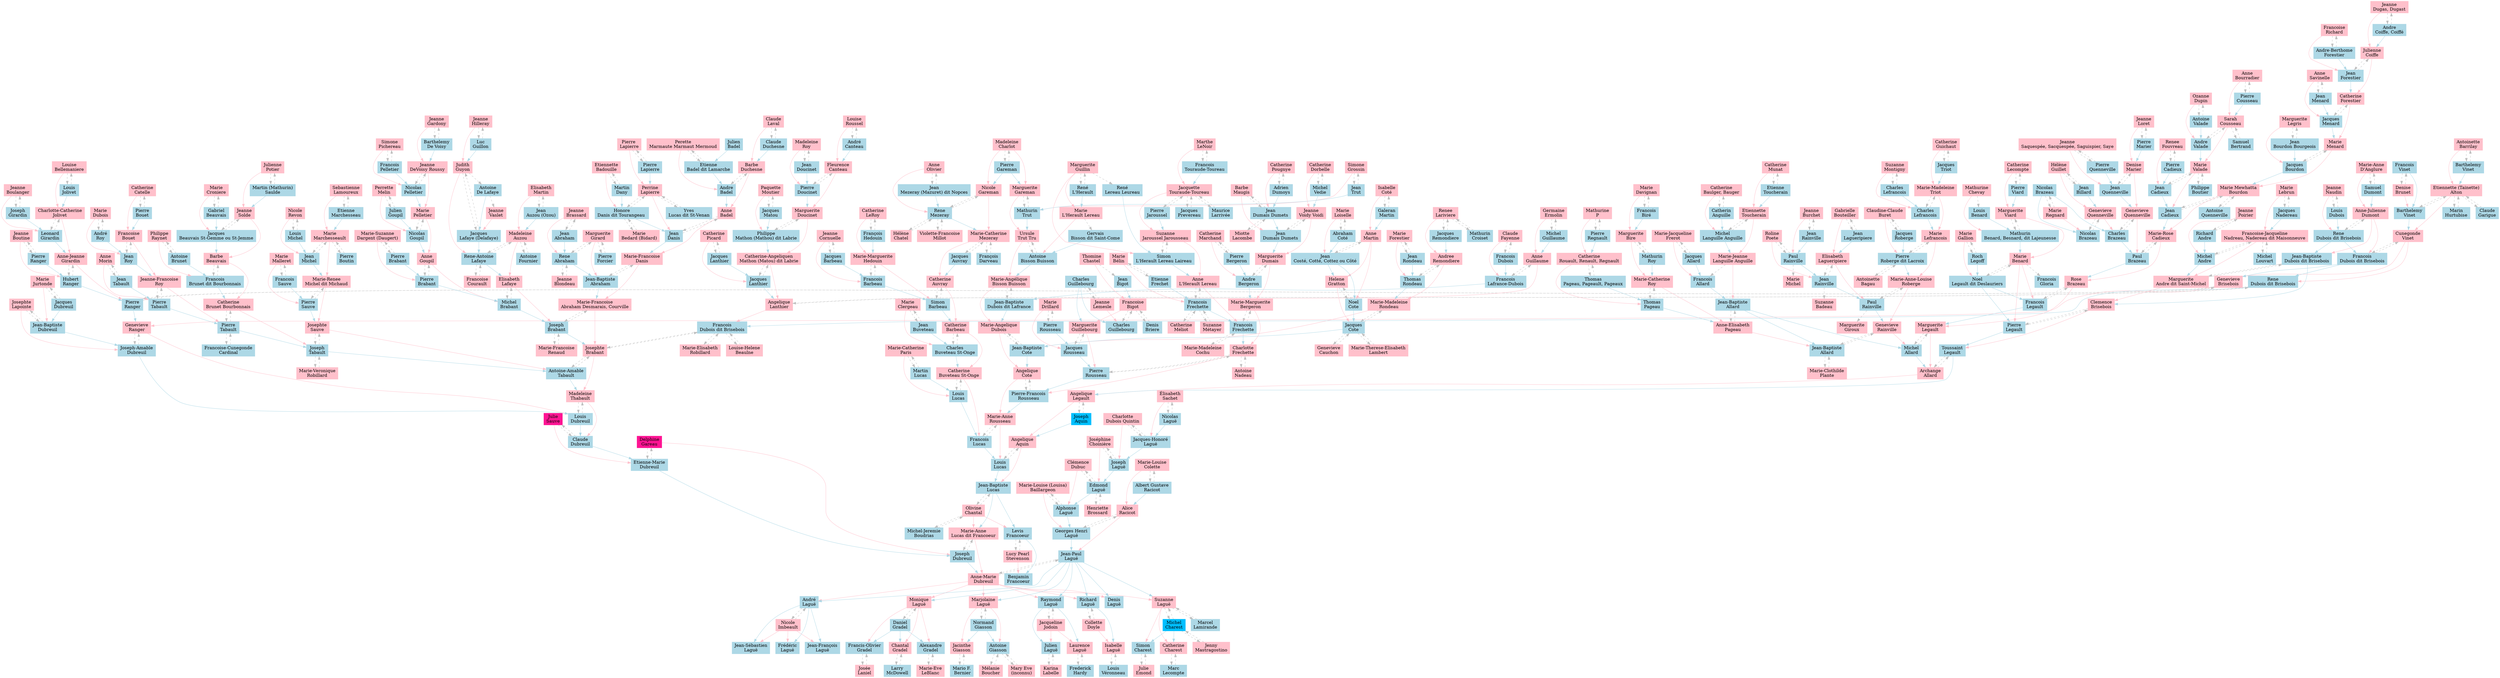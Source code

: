 digraph Genealopy {
	rankdir=TB
	"Alice.Racicot" [label="Alice
Racicot" color=pink shape=box style=filled]
	"Marie-Louise.Colette" -> "Alice.Racicot" [color=pink style=solid]
	"Albert Gustave.Racicot" -> "Alice.Racicot" [color=lightblue style=solid]
	"Georges Henri.Laguë" -> "Alice.Racicot" [color=grey style=dashed]
	"Georges Henri.Laguë" [label="Georges Henri
Laguë" color=lightblue shape=box style=filled]
	"Marie-Louise.Baillargeon" -> "Georges Henri.Laguë" [color=pink style=solid]
	"Alphonse.Laguë" -> "Georges Henri.Laguë" [color=lightblue style=solid]
	"Alice.Racicot" -> "Georges Henri.Laguë" [color=grey style=dashed]
	"Marie-Louise.Baillargeon" [label="Marie-Louise (Louisa)
Baillargeon" color=pink shape=box style=filled]
	"Alphonse.Laguë" -> "Marie-Louise.Baillargeon" [color=grey style=dashed]
	"Alphonse.Laguë" [label="Alphonse
Laguë" color=lightblue shape=box style=filled]
	"Clémence.Dubuc" -> "Alphonse.Laguë" [color=pink style=solid]
	"Edmond.Laguë" -> "Alphonse.Laguë" [color=lightblue style=solid]
	"Marie-Louise.Baillargeon" -> "Alphonse.Laguë" [color=grey style=dashed]
	"Olivine.Chantal" [label="Olivine
Chantal" color=pink shape=box style=filled]
	"Jean-Baptiste.Lucas" -> "Olivine.Chantal" [color=grey style=dashed]
	"Michel-Jeremie.Boudrias" -> "Olivine.Chantal" [color=grey style=dashed]
	"Jean-Baptiste.Lucas" [label="Jean-Baptiste
Lucas" color=lightblue shape=box style=filled]
	"Angelique.Aquin" -> "Jean-Baptiste.Lucas" [color=pink style=solid]
	"Louis2.Lucas" -> "Jean-Baptiste.Lucas" [color=lightblue style=solid]
	"Olivine.Chantal" -> "Jean-Baptiste.Lucas" [color=grey style=dashed]
	"Michel-Jeremie.Boudrias" [label="Michel-Jeremie
Boudrias" color=lightblue shape=box style=filled]
	"Olivine.Chantal" -> "Michel-Jeremie.Boudrias" [color=grey style=dashed]
	"Marie-Louise.Colette" [label="Marie-Louise
Colette" color=pink shape=box style=filled]
	"Albert Gustave.Racicot" -> "Marie-Louise.Colette" [color=grey style=dashed]
	"Albert Gustave.Racicot" [label="Albert Gustave
Racicot" color=lightblue shape=box style=filled]
	"Marie-Louise.Colette" -> "Albert Gustave.Racicot" [color=grey style=dashed]
	"Delphine.Gareau" [label="Delphine
Gareau" color=deeppink shape=box style=filled]
	"Etienne-Marie.Dubreuil" -> "Delphine.Gareau" [color=grey style=dashed]
	"Etienne-Marie.Dubreuil" [label="Etienne-Marie
Dubreuil" color=lightblue shape=box style=filled]
	"Julie.Sauve" -> "Etienne-Marie.Dubreuil" [color=pink style=solid]
	"Claude.Dubreuil" -> "Etienne-Marie.Dubreuil" [color=lightblue style=solid]
	"Delphine.Gareau" -> "Etienne-Marie.Dubreuil" [color=grey style=dashed]
	"Angelique.Aquin" [label="Angelique
Aquin" color=pink shape=box style=filled]
	"Angelique.Legault" -> "Angelique.Aquin" [color=pink style=solid]
	"Joseph.Aquin" -> "Angelique.Aquin" [color=lightblue style=solid]
	"Louis2.Lucas" -> "Angelique.Aquin" [color=grey style=dashed]
	"Louis2.Lucas" [label="Louis
Lucas" color=lightblue shape=box style=filled]
	"Marie-Anne.Rousseau" -> "Louis2.Lucas" [color=pink style=solid]
	"Francois.Lucas" -> "Louis2.Lucas" [color=lightblue style=solid]
	"Angelique.Aquin" -> "Louis2.Lucas" [color=grey style=dashed]
	"Clémence.Dubuc" [label="Clémence
Dubuc" color=pink shape=box style=filled]
	"Edmond.Laguë" -> "Clémence.Dubuc" [color=grey style=dashed]
	"Edmond.Laguë" [label="Edmond
Laguë" color=lightblue shape=box style=filled]
	"Joséphine.Choinière" -> "Edmond.Laguë" [color=pink style=solid]
	"Joseph.Laguë" -> "Edmond.Laguë" [color=lightblue style=solid]
	"Clémence.Dubuc" -> "Edmond.Laguë" [color=grey style=dashed]
	"Henriette.Brossard" -> "Edmond.Laguë" [color=grey style=dashed]
	"Henriette.Brossard" [label="Henriette
Brossard" color=pink shape=box style=filled]
	"Edmond.Laguë" -> "Henriette.Brossard" [color=grey style=dashed]
	"Julie.Sauve" [label="Julie
Sauve" color=deeppink shape=box style=filled]
	"Claude.Dubreuil" -> "Julie.Sauve" [color=grey style=dashed]
	"Claude.Dubreuil" [label="Claude
Dubreuil" color=lightblue shape=box style=filled]
	"Madeleine.Thabault" -> "Claude.Dubreuil" [color=pink style=solid]
	"Louis.Dubreuil" -> "Claude.Dubreuil" [color=lightblue style=solid]
	"Julie.Sauve" -> "Claude.Dubreuil" [color=grey style=dashed]
	"Joséphine.Choinière" [label="Joséphine
Choinière" color=pink shape=box style=filled]
	"Joseph.Laguë" -> "Joséphine.Choinière" [color=grey style=dashed]
	"Joseph.Laguë" [label="Joseph
Laguë" color=lightblue shape=box style=filled]
	"Charlotte.Dubois Quintin" -> "Joseph.Laguë" [color=pink style=solid]
	"Jacques-Honoré.Laguë" -> "Joseph.Laguë" [color=lightblue style=solid]
	"Joséphine.Choinière" -> "Joseph.Laguë" [color=grey style=dashed]
	"Angelique.Cote" [label="Angelique
Cote" color=pink shape=box style=filled]
	"Marie-Angelique.Dubois" -> "Angelique.Cote" [color=pink style=solid]
	"Jean-Baptiste.Cote" -> "Angelique.Cote" [color=lightblue style=solid]
	"Pierre-Francois.Rousseau" -> "Angelique.Cote" [color=grey style=dashed]
	"Pierre-Francois.Rousseau" [label="Pierre-Francois
Rousseau" color=lightblue shape=box style=filled]
	"Charlotte.Frechette" -> "Pierre-Francois.Rousseau" [color=pink style=solid]
	"Pierre2.Rousseau" -> "Pierre-Francois.Rousseau" [color=lightblue style=solid]
	"Angelique.Cote" -> "Pierre-Francois.Rousseau" [color=grey style=dashed]
	"Angelique.Legault" [label="Angelique
Legault" color=pink shape=box style=filled]
	"Archange.Allard" -> "Angelique.Legault" [color=pink style=solid]
	"Toussaint.Legault" -> "Angelique.Legault" [color=lightblue style=solid]
	"Joseph.Aquin" -> "Angelique.Legault" [color=grey style=dashed]
	"Joseph.Aquin" [label="Joseph
Aquin" color=deepskyblue shape=box style=filled]
	"Angelique.Legault" -> "Joseph.Aquin" [color=grey style=dashed]
	"Marie-Anne.Rousseau" [label="Marie-Anne
Rousseau" color=pink shape=box style=filled]
	"Angelique.Cote" -> "Marie-Anne.Rousseau" [color=pink style=solid]
	"Pierre-Francois.Rousseau" -> "Marie-Anne.Rousseau" [color=lightblue style=solid]
	"Francois.Lucas" -> "Marie-Anne.Rousseau" [color=grey style=dashed]
	"Francois.Lucas" [label="Francois
Lucas" color=lightblue shape=box style=filled]
	"Catherine.Buveteau" -> "Francois.Lucas" [color=pink style=solid]
	"Louis.Lucas" -> "Francois.Lucas" [color=lightblue style=solid]
	"Marie-Anne.Rousseau" -> "Francois.Lucas" [color=grey style=dashed]
	"Madeleine.Thabault" [label="Madeleine
Thabault" color=pink shape=box style=filled]
	"Josephte.Brabant" -> "Madeleine.Thabault" [color=pink style=solid]
	"Antoine-Amable.Tabault" -> "Madeleine.Thabault" [color=lightblue style=solid]
	"Louis.Dubreuil" -> "Madeleine.Thabault" [color=grey style=dashed]
	"Louis.Dubreuil" [label="Louis
Dubreuil" color=lightblue shape=box style=filled]
	"Genevieve.Ranger" -> "Louis.Dubreuil" [color=pink style=solid]
	"Joseph-Amable.Dubreuil" -> "Louis.Dubreuil" [color=lightblue style=solid]
	"Madeleine.Thabault" -> "Louis.Dubreuil" [color=grey style=dashed]
	"Archange.Allard" [label="Archange
Allard" color=pink shape=box style=filled]
	"Marguerite.Legault" -> "Archange.Allard" [color=pink style=solid]
	"Michel.Allard" -> "Archange.Allard" [color=lightblue style=solid]
	"Toussaint.Legault" -> "Archange.Allard" [color=grey style=dashed]
	"Toussaint.Legault" [label="Toussaint
Legault" color=lightblue shape=box style=filled]
	"Clemence.Brisebois" -> "Toussaint.Legault" [color=pink style=solid]
	"Pierre.Legault" -> "Toussaint.Legault" [color=lightblue style=solid]
	"Archange.Allard" -> "Toussaint.Legault" [color=grey style=dashed]
	"Catherine.Buveteau" [label="Catherine
Buveteau St-Onge" color=pink shape=box style=filled]
	"Catherine.Barbeau" -> "Catherine.Buveteau" [color=pink style=solid]
	"Charles.Buveteau" -> "Catherine.Buveteau" [color=lightblue style=solid]
	"Louis.Lucas" -> "Catherine.Buveteau" [color=grey style=dashed]
	"Louis.Lucas" [label="Louis
Lucas" color=lightblue shape=box style=filled]
	"Marie-Catherine.Paris" -> "Louis.Lucas" [color=pink style=solid]
	"Martin.Lucas" -> "Louis.Lucas" [color=lightblue style=solid]
	"Catherine.Buveteau" -> "Louis.Lucas" [color=grey style=dashed]
	"Marie-Angelique.Dubois" [label="Marie-Angelique
Dubois" color=pink shape=box style=filled]
	"Marie.Bisson" -> "Marie-Angelique.Dubois" [color=pink style=solid]
	"Jean-Baptiste.Dubois" -> "Marie-Angelique.Dubois" [color=lightblue style=solid]
	"Jean-Baptiste.Cote" -> "Marie-Angelique.Dubois" [color=grey style=dashed]
	"Jean-Baptiste.Cote" [label="Jean-Baptiste
Cote" color=lightblue shape=box style=filled]
	"Marie-Madeleine.Rondeau" -> "Jean-Baptiste.Cote" [color=pink style=solid]
	"Jacques.Cote" -> "Jean-Baptiste.Cote" [color=lightblue style=solid]
	"Marie-Angelique.Dubois" -> "Jean-Baptiste.Cote" [color=grey style=dashed]
	"Charlotte.Dubois Quintin" [label="Charlotte
Dubois Quintin" color=pink shape=box style=filled]
	"Jacques-Honoré.Laguë" -> "Charlotte.Dubois Quintin" [color=grey style=dashed]
	"Jacques-Honoré.Laguë" [label="Jacques-Honoré
Laguë" color=lightblue shape=box style=filled]
	"Élisabeth.Sachet" -> "Jacques-Honoré.Laguë" [color=pink style=solid]
	"Nicolas.Laguë" -> "Jacques-Honoré.Laguë" [color=lightblue style=solid]
	"Charlotte.Dubois Quintin" -> "Jacques-Honoré.Laguë" [color=grey style=dashed]
	"Charlotte.Frechette" [label="Charlotte
Frechette" color=pink shape=box style=filled]
	"Marie-Marguerite.Bergeron" -> "Charlotte.Frechette" [color=pink style=solid]
	"Francois2.Frechette" -> "Charlotte.Frechette" [color=lightblue style=solid]
	"Pierre2.Rousseau" -> "Charlotte.Frechette" [color=grey style=dashed]
	"Antoine.Nadeau" -> "Charlotte.Frechette" [color=grey style=dashed]
	"Antoine.Nadeau" [label="Antoine
Nadeau" color=pink shape=box style=filled]
	"Charlotte.Frechette" -> "Antoine.Nadeau" [color=grey style=dashed]
	"Pierre2.Rousseau" [label="Pierre
Rousseau" color=lightblue shape=box style=filled]
	"Marguerite.Guillebourg" -> "Pierre2.Rousseau" [color=pink style=solid]
	"Jacques.Rousseau" -> "Pierre2.Rousseau" [color=lightblue style=solid]
	"Charlotte.Frechette" -> "Pierre2.Rousseau" [color=grey style=dashed]
	"Genevieve.Ranger" [label="Genevieve
Ranger" color=pink shape=box style=filled]
	"Genevieve.Brisebois" -> "Genevieve.Ranger" [color=pink style=solid]
	"Pierre2.Ranger" -> "Genevieve.Ranger" [color=lightblue style=solid]
	"Joseph-Amable.Dubreuil" -> "Genevieve.Ranger" [color=grey style=dashed]
	"Joseph-Amable.Dubreuil" [label="Joseph-Amable
Dubreuil" color=lightblue shape=box style=filled]
	"Josephte.Lapointe" -> "Joseph-Amable.Dubreuil" [color=pink style=solid]
	"Jean-Baptiste.Dubreuil" -> "Joseph-Amable.Dubreuil" [color=lightblue style=solid]
	"Genevieve.Ranger" -> "Joseph-Amable.Dubreuil" [color=grey style=dashed]
	"Josephte.Brabant" [label="Josephte
Brabant" color=pink shape=box style=filled]
	"Marie-Francoise.Abraham" -> "Josephte.Brabant" [color=pink style=solid]
	"Joseph.Brabant" -> "Josephte.Brabant" [color=lightblue style=solid]
	"Antoine-Amable.Tabault" -> "Josephte.Brabant" [color=grey style=dashed]
	"Francois2.Dubois" -> "Josephte.Brabant" [color=grey style=dashed]
	"Francois2.Dubois" [label="Francois
Dubois dit Brisebois" color=lightblue shape=box style=filled]
	"Angelique.Lanthier" -> "Francois2.Dubois" [color=pink style=solid]
	"Rene.Brisebois" -> "Francois2.Dubois" [color=lightblue style=solid]
	"Josephte.Brabant" -> "Francois2.Dubois" [color=grey style=dashed]
	"Marie-Elisabeth.Robillard" -> "Francois2.Dubois" [color=grey style=dashed]
	"Louise-Helene.Beaulne" -> "Francois2.Dubois" [color=grey style=dashed]
	"Antoine-Amable.Tabault" [label="Antoine-Amable
Tabault" color=lightblue shape=box style=filled]
	"Josephte.Sauve" -> "Antoine-Amable.Tabault" [color=pink style=solid]
	"Joseph.Tabault" -> "Antoine-Amable.Tabault" [color=lightblue style=solid]
	"Josephte.Brabant" -> "Antoine-Amable.Tabault" [color=grey style=dashed]
	"Marie-Elisabeth.Robillard" [label="Marie-Elisabeth
Robillard" color=pink shape=box style=filled]
	"Francois2.Dubois" -> "Marie-Elisabeth.Robillard" [color=grey style=dashed]
	"Louise-Helene.Beaulne" [label="Louise-Helene
Beaulne" color=pink shape=box style=filled]
	"Francois2.Dubois" -> "Louise-Helene.Beaulne" [color=grey style=dashed]
	"Marie-Francoise.Abraham" [label="Marie-Francoise
Abraham Desmarais, Courville" color=pink shape=box style=filled]
	"Marie-Francoise.Danis" -> "Marie-Francoise.Abraham" [color=pink style=solid]
	"Jean-Baptiste.Abraham" -> "Marie-Francoise.Abraham" [color=lightblue style=solid]
	"Joseph.Brabant" -> "Marie-Francoise.Abraham" [color=grey style=dashed]
	"Joseph.Brabant" [label="Joseph
Brabant" color=lightblue shape=box style=filled]
	"Elisabeth.Lafaye" -> "Joseph.Brabant" [color=pink style=solid]
	"Michel.Brabant" -> "Joseph.Brabant" [color=lightblue style=solid]
	"Marie-Francoise.Renaud" -> "Joseph.Brabant" [color=grey style=dashed]
	"Marie-Francoise.Abraham" -> "Joseph.Brabant" [color=grey style=dashed]
	"Marie-Francoise.Renaud" [label="Marie-Francoise
Renaud" color=pink shape=box style=filled]
	"Joseph.Brabant" -> "Marie-Francoise.Renaud" [color=grey style=dashed]
	"Catherine.Barbeau" [label="Catherine
Barbeau" color=pink shape=box style=filled]
	"Catherine.Auvray" -> "Catherine.Barbeau" [color=pink style=solid]
	"Simon.Barbeau" -> "Catherine.Barbeau" [color=lightblue style=solid]
	"Charles.Buveteau" -> "Catherine.Barbeau" [color=grey style=dashed]
	"Charles.Buveteau" [label="Charles
Buveteau St-Onge" color=lightblue shape=box style=filled]
	"Marie.Clergeau" -> "Charles.Buveteau" [color=pink style=solid]
	"Jean.Buveteau" -> "Charles.Buveteau" [color=lightblue style=solid]
	"Catherine.Barbeau" -> "Charles.Buveteau" [color=grey style=dashed]
	"Marie-Marguerite.Bergeron" [label="Marie-Marguerite
Bergeron" color=pink shape=box style=filled]
	"Marguerite.Dumais" -> "Marie-Marguerite.Bergeron" [color=pink style=solid]
	"Andre.Bergeron" -> "Marie-Marguerite.Bergeron" [color=lightblue style=solid]
	"Francois2.Frechette" -> "Marie-Marguerite.Bergeron" [color=grey style=dashed]
	"Francois2.Frechette" [label="Francois
Frechette" color=lightblue shape=box style=filled]
	"Anne.L'Herault" -> "Francois2.Frechette" [color=pink style=solid]
	"Francois.Frechette" -> "Francois2.Frechette" [color=lightblue style=solid]
	"Marie-Marguerite.Bergeron" -> "Francois2.Frechette" [color=grey style=dashed]
	"Marie-Madeleine.Cochu" -> "Francois2.Frechette" [color=grey style=dashed]
	"Marie-Madeleine.Cochu" [label="Marie-Madeleine
Cochu" color=pink shape=box style=filled]
	"Francois2.Frechette" -> "Marie-Madeleine.Cochu" [color=grey style=dashed]
	"Marie.Bisson" [label="Marie-Angélique
Bisson Buisson" color=pink shape=box style=filled]
	"Ursule.Trut" -> "Marie.Bisson" [color=pink style=solid]
	"Antoine.Bisson" -> "Marie.Bisson" [color=lightblue style=solid]
	"Jean-Baptiste.Dubois" -> "Marie.Bisson" [color=grey style=dashed]
	"Jean-Baptiste.Dubois" [label="Jean-Baptiste
Dubois dit Lafrance" color=lightblue shape=box style=filled]
	"Anne.Guillaume" -> "Jean-Baptiste.Dubois" [color=pink style=solid]
	"Francois4.Dubois" -> "Jean-Baptiste.Dubois" [color=lightblue style=solid]
	"Marie.Bisson" -> "Jean-Baptiste.Dubois" [color=grey style=dashed]
	"Clemence.Brisebois" [label="Clemence
Brisebois" color=pink shape=box style=filled]
	"Marguerite.Andre" -> "Clemence.Brisebois" [color=pink style=solid]
	"Jean-Baptiste2.Dubois" -> "Clemence.Brisebois" [color=lightblue style=solid]
	"Pierre.Legault" -> "Clemence.Brisebois" [color=grey style=dashed]
	"Pierre.Legault" [label="Pierre
Legault" color=lightblue shape=box style=filled]
	"Marie.Benard" -> "Pierre.Legault" [color=pink style=solid]
	"Noel.Legault" -> "Pierre.Legault" [color=lightblue style=solid]
	"Clemence.Brisebois" -> "Pierre.Legault" [color=grey style=dashed]
	"Genevieve.Brisebois" [label="Genevieve
Brisebois" color=pink shape=box style=filled]
	"Cunegonde.Vinet" -> "Genevieve.Brisebois" [color=pink style=solid]
	"Francois.Dubois" -> "Genevieve.Brisebois" [color=lightblue style=solid]
	"Pierre2.Ranger" -> "Genevieve.Brisebois" [color=grey style=dashed]
	"Pierre2.Ranger" [label="Pierre
Ranger" color=lightblue shape=box style=filled]
	"Anne-Jeanne.Girardin" -> "Pierre2.Ranger" [color=pink style=solid]
	"Hubert.Ranger" -> "Pierre2.Ranger" [color=lightblue style=solid]
	"Genevieve.Brisebois" -> "Pierre2.Ranger" [color=grey style=dashed]
	"Marie-Madeleine.Rondeau" [label="Marie-Madeleine
Rondeau" color=pink shape=box style=filled]
	"Andree.Remondiere" -> "Marie-Madeleine.Rondeau" [color=pink style=solid]
	"Thomas.Rondeau" -> "Marie-Madeleine.Rondeau" [color=lightblue style=solid]
	"Jacques.Cote" -> "Marie-Madeleine.Rondeau" [color=grey style=dashed]
	"Jacques.Cote" [label="Jacques
Cote" color=lightblue shape=box style=filled]
	"Helene.Gratton" -> "Jacques.Cote" [color=pink style=solid]
	"Noel.Cote" -> "Jacques.Cote" [color=lightblue style=solid]
	"Marie-Madeleine.Rondeau" -> "Jacques.Cote" [color=grey style=dashed]
	"Genevieve.Cauchon" -> "Jacques.Cote" [color=grey style=dashed]
	"Marie-Therese-Elisabeth.Lambert" -> "Jacques.Cote" [color=grey style=dashed]
	"Genevieve.Cauchon" [label="Genevieve
Cauchon" color=pink shape=box style=filled]
	"Jacques.Cote" -> "Genevieve.Cauchon" [color=grey style=dashed]
	"Marie-Therese-Elisabeth.Lambert" [label="Marie-Therese-Elisabeth
Lambert" color=pink shape=box style=filled]
	"Jacques.Cote" -> "Marie-Therese-Elisabeth.Lambert" [color=grey style=dashed]
	"Marguerite.Guillebourg" [label="Marguerite
Guillebourg" color=pink shape=box style=filled]
	"Francoise.Bigot" -> "Marguerite.Guillebourg" [color=pink style=solid]
	"Charles.Guillebourg" -> "Marguerite.Guillebourg" [color=lightblue style=solid]
	"Jacques.Rousseau" -> "Marguerite.Guillebourg" [color=grey style=dashed]
	"Jacques.Rousseau" [label="Jacques
Rousseau" color=lightblue shape=box style=filled]
	"Marie.Drillard" -> "Jacques.Rousseau" [color=pink style=solid]
	"Pierre.Rousseau" -> "Jacques.Rousseau" [color=lightblue style=solid]
	"Marguerite.Guillebourg" -> "Jacques.Rousseau" [color=grey style=dashed]
	"Elisabeth.Lafaye" [label="Elisabeth
Lafaye" color=pink shape=box style=filled]
	"Madeleine.Auzou" -> "Elisabeth.Lafaye" [color=pink style=solid]
	"Rene-Antoine.Lafaye" -> "Elisabeth.Lafaye" [color=lightblue style=solid]
	"Michel.Brabant" -> "Elisabeth.Lafaye" [color=grey style=dashed]
	"Michel.Brabant" [label="Michel
Brabant" color=lightblue shape=box style=filled]
	"Anne.Goupil" -> "Michel.Brabant" [color=pink style=solid]
	"Pierre2.Brabant" -> "Michel.Brabant" [color=lightblue style=solid]
	"Elisabeth.Lafaye" -> "Michel.Brabant" [color=grey style=dashed]
	"Angelique.Lanthier" [label="Angelique
Lanthier" color=pink shape=box style=filled]
	"Catherine-Angelique.Mathon" -> "Angelique.Lanthier" [color=pink style=solid]
	"Jacques2.Lanthier" -> "Angelique.Lanthier" [color=lightblue style=solid]
	"Rene.Brisebois" -> "Angelique.Lanthier" [color=grey style=dashed]
	"Rene.Brisebois" [label="Rene
Dubois dit Brisebois" color=lightblue shape=box style=filled]
	"Cunegonde.Vinet" -> "Rene.Brisebois" [color=pink style=solid]
	"Francois.Dubois" -> "Rene.Brisebois" [color=lightblue style=solid]
	"Angelique.Lanthier" -> "Rene.Brisebois" [color=grey style=dashed]
	"Josephte.Lapointe" [label="Josephte
Lapointe" color=pink shape=box style=filled]
	"Jean-Baptiste.Dubreuil" -> "Josephte.Lapointe" [color=grey style=dashed]
	"Jean-Baptiste.Dubreuil" [label="Jean-Baptiste
Dubreuil" color=lightblue shape=box style=filled]
	"Marie.Jurtonde" -> "Jean-Baptiste.Dubreuil" [color=pink style=solid]
	"Jacques.Dubreuil" -> "Jean-Baptiste.Dubreuil" [color=lightblue style=solid]
	"Josephte.Lapointe" -> "Jean-Baptiste.Dubreuil" [color=grey style=dashed]
	"Marguerite.Legault" [label="Marguerite
Legault" color=pink shape=box style=filled]
	"Rose.Brazeau" -> "Marguerite.Legault" [color=pink style=solid]
	"Francois.Legault" -> "Marguerite.Legault" [color=lightblue style=solid]
	"Michel.Allard" -> "Marguerite.Legault" [color=grey style=dashed]
	"Michel.Allard" [label="Michel
Allard" color=lightblue shape=box style=filled]
	"Genevieve.Rainville" -> "Michel.Allard" [color=pink style=solid]
	"Jean-Baptiste.Allard" -> "Michel.Allard" [color=lightblue style=solid]
	"Marguerite.Legault" -> "Michel.Allard" [color=grey style=dashed]
	"Marie-Catherine.Paris" [label="Marie-Catherine
Paris" color=pink shape=box style=filled]
	"Martin.Lucas" -> "Marie-Catherine.Paris" [color=grey style=dashed]
	"Martin.Lucas" [label="Martin
Lucas" color=lightblue shape=box style=filled]
	"Marie-Catherine.Paris" -> "Martin.Lucas" [color=grey style=dashed]
	"Élisabeth.Sachet" [label="Élisabeth
Sachet" color=pink shape=box style=filled]
	"Nicolas.Laguë" -> "Élisabeth.Sachet" [color=grey style=dashed]
	"Nicolas.Laguë" [label="Nicolas
Laguë" color=lightblue shape=box style=filled]
	"Élisabeth.Sachet" -> "Nicolas.Laguë" [color=grey style=dashed]
	"Josephte.Sauve" [label="Josephte
Sauve" color=pink shape=box style=filled]
	"Marie-Renee.Michel" -> "Josephte.Sauve" [color=pink style=solid]
	"Pierre.Sauve" -> "Josephte.Sauve" [color=lightblue style=solid]
	"Joseph.Tabault" -> "Josephte.Sauve" [color=grey style=dashed]
	"Joseph.Tabault" [label="Joseph
Tabault" color=lightblue shape=box style=filled]
	"Catherine.Brunet" -> "Joseph.Tabault" [color=pink style=solid]
	"Pierre2.Tabault" -> "Joseph.Tabault" [color=lightblue style=solid]
	"Josephte.Sauve" -> "Joseph.Tabault" [color=grey style=dashed]
	"Marie-Veronique.Robillard" -> "Joseph.Tabault" [color=grey style=dashed]
	"Marie-Veronique.Robillard" [label="Marie-Veronique
Robillard" color=pink shape=box style=filled]
	"Joseph.Tabault" -> "Marie-Veronique.Robillard" [color=grey style=dashed]
	"Marguerite.Andre" [label="Marguerite
Andre dit Saint-Michel" color=pink shape=box style=filled]
	"Francoise-Jacqueline.Nadreau" -> "Marguerite.Andre" [color=pink style=solid]
	"Michel.Andre" -> "Marguerite.Andre" [color=lightblue style=solid]
	"Jean-Baptiste2.Dubois" -> "Marguerite.Andre" [color=grey style=dashed]
	"Jean-Baptiste2.Dubois" [label="Jean-Baptiste
Dubois dit Brisebois" color=lightblue shape=box style=filled]
	"Anne-Julienne.Dumont" -> "Jean-Baptiste2.Dubois" [color=pink style=solid]
	"Rene.Dubois" -> "Jean-Baptiste2.Dubois" [color=lightblue style=solid]
	"Marguerite.Andre" -> "Jean-Baptiste2.Dubois" [color=grey style=dashed]
	"Francois.Vinet" [label="Francois
Vinet" color=lightblue shape=box style=filled]
	"Denise.Brunet" -> "Francois.Vinet" [color=grey style=dashed]
	"Catherine.Auvray" [label="Catherine
Auvray" color=pink shape=box style=filled]
	"Marie-Catherine.Mezeray" -> "Catherine.Auvray" [color=pink style=solid]
	"Jacques.Auvray" -> "Catherine.Auvray" [color=lightblue style=solid]
	"Simon.Barbeau" -> "Catherine.Auvray" [color=grey style=dashed]
	"Simon.Barbeau" [label="Simon
Barbeau" color=lightblue shape=box style=filled]
	"Marie-Marguerite.Hedouin" -> "Simon.Barbeau" [color=pink style=solid]
	"Francois.Barbeau" -> "Simon.Barbeau" [color=lightblue style=solid]
	"Catherine.Auvray" -> "Simon.Barbeau" [color=grey style=dashed]
	"Madeleine.Auzou" [label="Madeleine
Auzou" color=pink shape=box style=filled]
	"Elisabeth.Martin" -> "Madeleine.Auzou" [color=pink style=solid]
	"Jean.Auzou" -> "Madeleine.Auzou" [color=lightblue style=solid]
	"Rene-Antoine.Lafaye" -> "Madeleine.Auzou" [color=grey style=dashed]
	"Antoine.Fournier" -> "Madeleine.Auzou" [color=grey style=dashed]
	"Antoine.Fournier" [label="Antoine
Fournier" color=lightblue shape=box style=filled]
	"Madeleine.Auzou" -> "Antoine.Fournier" [color=grey style=dashed]
	"Rene-Antoine.Lafaye" [label="Rene-Antoine
Lafaye" color=lightblue shape=box style=filled]
	"Judith.Guyon" -> "Rene-Antoine.Lafaye" [color=pink style=solid]
	"Jacques.Lafaye" -> "Rene-Antoine.Lafaye" [color=lightblue style=solid]
	"Madeleine.Auzou" -> "Rene-Antoine.Lafaye" [color=grey style=dashed]
	"Francoise.Courault" -> "Rene-Antoine.Lafaye" [color=grey style=dashed]
	"Francoise.Courault" [label="Francoise
Courault" color=pink shape=box style=filled]
	"Rene-Antoine.Lafaye" -> "Francoise.Courault" [color=grey style=dashed]
	"Francoise.Bigot" [label="Francoise
Bigot" color=pink shape=box style=filled]
	"Thomine.Chastel" -> "Francoise.Bigot" [color=pink style=solid]
	"Jean.Bigot" -> "Francoise.Bigot" [color=lightblue style=solid]
	"Charles2.Guillebourg" -> "Francoise.Bigot" [color=grey style=dashed]
	"Denis.Briere" -> "Francoise.Bigot" [color=grey style=dashed]
	"Denis.Briere" [label="Denis
Briere" color=lightblue shape=box style=filled]
	"Francoise.Bigot" -> "Denis.Briere" [color=grey style=dashed]
	"Charles2.Guillebourg" [label="Charles
Guillebourg" color=lightblue shape=box style=filled]
	"Jeanne.Lemesle" -> "Charles2.Guillebourg" [color=pink style=solid]
	"Charles.Guillebourg" -> "Charles2.Guillebourg" [color=lightblue style=solid]
	"Francoise.Bigot" -> "Charles2.Guillebourg" [color=grey style=dashed]
	"Rose.Brazeau" [label="Rose
Brazeau" color=pink shape=box style=filled]
	"Marie-Rose.Cadieux" -> "Rose.Brazeau" [color=pink style=solid]
	"Paul.Brazeau" -> "Rose.Brazeau" [color=lightblue style=solid]
	"Francois.Legault" -> "Rose.Brazeau" [color=grey style=dashed]
	"Francois.Legault" [label="Francois
Legault" color=lightblue shape=box style=filled]
	"Marie.Benard" -> "Francois.Legault" [color=pink style=solid]
	"Noel.Legault" -> "Francois.Legault" [color=lightblue style=solid]
	"Rose.Brazeau" -> "Francois.Legault" [color=grey style=dashed]
	"Catherine.Brunet" [label="Catherine
Brunet Bourbonnais" color=pink shape=box style=filled]
	"Barbe.Beauvais" -> "Catherine.Brunet" [color=pink style=solid]
	"Francois.Brunet" -> "Catherine.Brunet" [color=lightblue style=solid]
	"Pierre2.Tabault" -> "Catherine.Brunet" [color=grey style=dashed]
	"Pierre2.Tabault" [label="Pierre
Tabault" color=lightblue shape=box style=filled]
	"Jeanne-Francoise.Roy" -> "Pierre2.Tabault" [color=pink style=solid]
	"Pierre.Tabault" -> "Pierre2.Tabault" [color=lightblue style=solid]
	"Catherine.Brunet" -> "Pierre2.Tabault" [color=grey style=dashed]
	"Francoise-Cunegonde.Cardinal" -> "Pierre2.Tabault" [color=grey style=dashed]
	"Francoise-Cunegonde.Cardinal" [label="Francoise-Cunegonde
Cardinal" color=lightblue shape=box style=filled]
	"Pierre2.Tabault" -> "Francoise-Cunegonde.Cardinal" [color=grey style=dashed]
	"Marie.Clergeau" [label="Marie
Clergeau" color=pink shape=box style=filled]
	"Jean.Buveteau" -> "Marie.Clergeau" [color=grey style=dashed]
	"Jean.Buveteau" [label="Jean
Buveteau" color=lightblue shape=box style=filled]
	"Marie.Clergeau" -> "Jean.Buveteau" [color=grey style=dashed]
	"Marie-Francoise.Danis" [label="Marie-Francoise
Danis" color=pink shape=box style=filled]
	"Anne.Badel" -> "Marie-Francoise.Danis" [color=pink style=solid]
	"Jean.Danis" -> "Marie-Francoise.Danis" [color=lightblue style=solid]
	"Jean-Baptiste.Abraham" -> "Marie-Francoise.Danis" [color=grey style=dashed]
	"Jean-Baptiste.Abraham" [label="Jean-Baptiste
Abraham" color=lightblue shape=box style=filled]
	"Marguerite.Girard" -> "Jean-Baptiste.Abraham" [color=pink style=solid]
	"Rene.Abraham" -> "Jean-Baptiste.Abraham" [color=lightblue style=solid]
	"Marie-Francoise.Danis" -> "Jean-Baptiste.Abraham" [color=grey style=dashed]
	"Marie.Drillard" [label="Marie
Drillard" color=pink shape=box style=filled]
	"Pierre.Rousseau" -> "Marie.Drillard" [color=grey style=dashed]
	"Pierre.Rousseau" [label="Pierre
Rousseau" color=lightblue shape=box style=filled]
	"Marie.Drillard" -> "Pierre.Rousseau" [color=grey style=dashed]
	"Marguerite.Dumais" [label="Marguerite
Dumais" color=pink shape=box style=filled]
	"Jeanne.Voidy" -> "Marguerite.Dumais" [color=pink style=solid]
	"Jean2.Dumais" -> "Marguerite.Dumais" [color=lightblue style=solid]
	"Andre.Bergeron" -> "Marguerite.Dumais" [color=grey style=dashed]
	"Andre.Bergeron" [label="Andre
Bergeron" color=lightblue shape=box style=filled]
	"Catherine.Marchand" -> "Andre.Bergeron" [color=pink style=solid]
	"Pierre.Bergeron" -> "Andre.Bergeron" [color=lightblue style=solid]
	"Marguerite.Dumais" -> "Andre.Bergeron" [color=grey style=dashed]
	"Anne-Jeanne.Girardin" [label="Anne-Jeanne
Girardin" color=pink shape=box style=filled]
	"Charlotte-Catherine.Jolivet" -> "Anne-Jeanne.Girardin" [color=pink style=solid]
	"Leonard.Girardin" -> "Anne-Jeanne.Girardin" [color=lightblue style=solid]
	"Hubert.Ranger" -> "Anne-Jeanne.Girardin" [color=grey style=dashed]
	"Hubert.Ranger" [label="Hubert
Ranger" color=lightblue shape=box style=filled]
	"Jeanne.Boutine" -> "Hubert.Ranger" [color=pink style=solid]
	"Pierre.Ranger" -> "Hubert.Ranger" [color=lightblue style=solid]
	"Anne-Jeanne.Girardin" -> "Hubert.Ranger" [color=grey style=dashed]
	"Anne.Goupil" [label="Anne
Goupil" color=pink shape=box style=filled]
	"Marie.Pelletier" -> "Anne.Goupil" [color=pink style=solid]
	"Nicolas.Goupil" -> "Anne.Goupil" [color=lightblue style=solid]
	"Pierre2.Brabant" -> "Anne.Goupil" [color=grey style=dashed]
	"Pierre2.Brabant" [label="Pierre
Brabant" color=lightblue shape=box style=filled]
	"Marie-Suzanne.Dargent" -> "Pierre2.Brabant" [color=pink style=solid]
	"Pierre.Brabant" -> "Pierre2.Brabant" [color=lightblue style=solid]
	"Anne.Goupil" -> "Pierre2.Brabant" [color=grey style=dashed]
	"Helene.Gratton" [label="Helene
Gratton" color=pink shape=box style=filled]
	"Anne.Martin" -> "Helene.Gratton" [color=pink style=solid]
	"Jean.Cote" -> "Helene.Gratton" [color=lightblue style=solid]
	"Noel.Cote" -> "Helene.Gratton" [color=grey style=dashed]
	"Noel.Cote" [label="Noel
Cote" color=lightblue shape=box style=filled]
	"Anne.Martin" -> "Noel.Cote" [color=pink style=solid]
	"Jean.Cote" -> "Noel.Cote" [color=lightblue style=solid]
	"Helene.Gratton" -> "Noel.Cote" [color=grey style=dashed]
	"Anne.Guillaume" [label="Anne
Guillaume" color=pink shape=box style=filled]
	"Germaine.Ermolin" -> "Anne.Guillaume" [color=pink style=solid]
	"Michel.Guillaume" -> "Anne.Guillaume" [color=lightblue style=solid]
	"Francois4.Dubois" -> "Anne.Guillaume" [color=grey style=dashed]
	"Francois4.Dubois" [label="Francois
Lafrance-Dubois" color=lightblue shape=box style=filled]
	"Claude.Fayenne" -> "Francois4.Dubois" [color=pink style=solid]
	"Francois3.Dubois" -> "Francois4.Dubois" [color=lightblue style=solid]
	"Anne.Guillaume" -> "Francois4.Dubois" [color=grey style=dashed]
	"Marie.Jurtonde" [label="Marie
Jurtonde" color=pink shape=box style=filled]
	"Jacques.Dubreuil" -> "Marie.Jurtonde" [color=grey style=dashed]
	"Jacques.Dubreuil" [label="Jacques
Dubreuil" color=lightblue shape=box style=filled]
	"Marie.Jurtonde" -> "Jacques.Dubreuil" [color=grey style=dashed]
	"Anne.L'Herault" [label="Anne
L'Herault Lereau" color=pink shape=box style=filled]
	"Suzanne.Jaroussel" -> "Anne.L'Herault" [color=pink style=solid]
	"Simon.L'Herault" -> "Anne.L'Herault" [color=lightblue style=solid]
	"Francois.Frechette" -> "Anne.L'Herault" [color=grey style=dashed]
	"Francois.Frechette" [label="Francois
Frechette" color=lightblue shape=box style=filled]
	"Marie.Bélin" -> "Francois.Frechette" [color=pink style=solid]
	"Etienne.Frechet" -> "Francois.Frechette" [color=lightblue style=solid]
	"Anne.L'Herault" -> "Francois.Frechette" [color=grey style=dashed]
	"Catherine.Méliot" -> "Francois.Frechette" [color=grey style=dashed]
	"Suzanne.Métayer" -> "Francois.Frechette" [color=grey style=dashed]
	"Catherine.Méliot" [label="Catherine
Méliot" color=pink shape=box style=filled]
	"Francois.Frechette" -> "Catherine.Méliot" [color=grey style=dashed]
	"Suzanne.Métayer" [label="Suzanne
Métayer" color=pink shape=box style=filled]
	"Francois.Frechette" -> "Suzanne.Métayer" [color=grey style=dashed]
	"Catherine-Angelique.Mathon" [label="Catherine-Angeliquen
Mathon (Matou) dit Labrie" color=pink shape=box style=filled]
	"Marguerite.Doucinet" -> "Catherine-Angelique.Mathon" [color=pink style=solid]
	"Philippe.Mathon" -> "Catherine-Angelique.Mathon" [color=lightblue style=solid]
	"Jacques2.Lanthier" -> "Catherine-Angelique.Mathon" [color=grey style=dashed]
	"Jacques2.Lanthier" [label="Jacques
Lanthier" color=lightblue shape=box style=filled]
	"Catherine.Picard" -> "Jacques2.Lanthier" [color=pink style=solid]
	"Jacques.Lanthier" -> "Jacques2.Lanthier" [color=lightblue style=solid]
	"Catherine-Angelique.Mathon" -> "Jacques2.Lanthier" [color=grey style=dashed]
	"Marie-Renee.Michel" [label="Marie-Renee
Michel dit Michaud" color=pink shape=box style=filled]
	"Marie.Marchesseault" -> "Marie-Renee.Michel" [color=pink style=solid]
	"Jean.Michel" -> "Marie-Renee.Michel" [color=lightblue style=solid]
	"Pierre.Sauve" -> "Marie-Renee.Michel" [color=grey style=dashed]
	"Pierre.Sauve" [label="Pierre
Sauve" color=lightblue shape=box style=filled]
	"Marie.Malleret" -> "Pierre.Sauve" [color=pink style=solid]
	"Francois.Sauve" -> "Pierre.Sauve" [color=lightblue style=solid]
	"Marie-Renee.Michel" -> "Pierre.Sauve" [color=grey style=dashed]
	"Catherine.Picard" [label="Catherine
Picard" color=pink shape=box style=filled]
	"Jacques.Lanthier" -> "Catherine.Picard" [color=grey style=dashed]
	"Jacques.Lanthier" [label="Jacques
Lanthier" color=lightblue shape=box style=filled]
	"Catherine.Picard" -> "Jacques.Lanthier" [color=grey style=dashed]
	"Genevieve.Rainville" [label="Genevieve
Rainville" color=pink shape=box style=filled]
	"Marie-Anne-Louise.Roberge" -> "Genevieve.Rainville" [color=pink style=solid]
	"Paul2.Rainville" -> "Genevieve.Rainville" [color=lightblue style=solid]
	"Jean-Baptiste2.Allard" -> "Genevieve.Rainville" [color=grey style=dashed]
	"Jean-Baptiste2.Allard" [label="Jean-Baptiste
Allard" color=lightblue shape=box style=filled]
	"Anne-Elisabeth.Pageau" -> "Jean-Baptiste2.Allard" [color=pink style=solid]
	"Jean-Baptiste.Allard" -> "Jean-Baptiste2.Allard" [color=lightblue style=solid]
	"Genevieve.Rainville" -> "Jean-Baptiste2.Allard" [color=grey style=dashed]
	"Marie-Clothilde.Plante" -> "Jean-Baptiste2.Allard" [color=grey style=dashed]
	"Marie-Clothilde.Plante" [label="Marie-Clothilde
Plante" color=pink shape=box style=filled]
	"Jean-Baptiste2.Allard" -> "Marie-Clothilde.Plante" [color=grey style=dashed]
	"Andree.Remondiere" [label="Andree
Remondiere" color=pink shape=box style=filled]
	"Renee.Lariviere" -> "Andree.Remondiere" [color=pink style=solid]
	"Jacques.Remondiere" -> "Andree.Remondiere" [color=lightblue style=solid]
	"Thomas.Rondeau" -> "Andree.Remondiere" [color=grey style=dashed]
	"Thomas.Rondeau" [label="Thomas
Rondeau" color=lightblue shape=box style=filled]
	"Marie.Forestier" -> "Thomas.Rondeau" [color=pink style=solid]
	"Jean.Rondeau" -> "Thomas.Rondeau" [color=lightblue style=solid]
	"Andree.Remondiere" -> "Thomas.Rondeau" [color=grey style=dashed]
	"Ursule.Trut" [label="Ursule
Trut Tru" color=pink shape=box style=filled]
	"Marguerite.Gareman" -> "Ursule.Trut" [color=pink style=solid]
	"Mathurin.Trut" -> "Ursule.Trut" [color=lightblue style=solid]
	"Antoine.Bisson" -> "Ursule.Trut" [color=grey style=dashed]
	"Antoine.Bisson" [label="Antoine
Bisson Buisson" color=lightblue shape=box style=filled]
	"Marie.L'Herault" -> "Antoine.Bisson" [color=pink style=solid]
	"Gervais.Bisson" -> "Antoine.Bisson" [color=lightblue style=solid]
	"Ursule.Trut" -> "Antoine.Bisson" [color=grey style=dashed]
	"Cunegonde.Vinet" [label="Cunegonde
Vinet" color=pink shape=box style=filled]
	"Etiennette.Alton" -> "Cunegonde.Vinet" [color=pink style=solid]
	"Barthelemy.Vinet" -> "Cunegonde.Vinet" [color=lightblue style=solid]
	"Francois.Dubois" -> "Cunegonde.Vinet" [color=grey style=dashed]
	"Francois.Dubois" [label="Francois
Dubois dit Brisebois" color=lightblue shape=box style=filled]
	"Anne-Julienne.Dumont" -> "Francois.Dubois" [color=pink style=solid]
	"Rene.Dubois" -> "Francois.Dubois" [color=lightblue style=solid]
	"Cunegonde.Vinet" -> "Francois.Dubois" [color=grey style=dashed]
	"Etiennette.Alton" [label="Etiennette (Tainette)
Alton" color=pink shape=box style=filled]
	"Antoinette.Barrilay" -> "Etiennette.Alton" [color=pink style=solid]
	"Francois-Marechal.Alton" -> "Etiennette.Alton" [color=lightblue style=solid]
	"Marin.Hurtubise" -> "Etiennette.Alton" [color=grey style=dashed]
	"Claude.Garigue" -> "Etiennette.Alton" [color=grey style=dashed]
	"Barthelemy.Vinet" -> "Etiennette.Alton" [color=grey style=dashed]
	"Marin.Hurtubise" [label="Marin
Hurtubise" color=lightblue shape=box style=filled]
	"Etiennette.Alton" -> "Marin.Hurtubise" [color=grey style=dashed]
	"Claude.Garigue" [label="Claude
Garigue" color=lightblue shape=box style=filled]
	"Etiennette.Alton" -> "Claude.Garigue" [color=grey style=dashed]
	"Barthelemy.Vinet" [label="Barthelemy
Vinet" color=lightblue shape=box style=filled]
	"Denise.Brunet" -> "Barthelemy.Vinet" [color=pink style=solid]
	"Francois.Vinet" -> "Barthelemy.Vinet" [color=lightblue style=solid]
	"Etiennette.Alton" -> "Barthelemy.Vinet" [color=grey style=dashed]
	"Anne.Badel" [label="Anne
Badel" color=pink shape=box style=filled]
	"Barbe.Duchesne" -> "Anne.Badel" [color=pink style=solid]
	"Andre.Badel" -> "Anne.Badel" [color=lightblue style=solid]
	"Jean.Danis" -> "Anne.Badel" [color=grey style=dashed]
	"Jean.Danis" [label="Jean
Danis" color=lightblue shape=box style=filled]
	"Perrine.Lapierre" -> "Jean.Danis" [color=pink style=solid]
	"Honore.Danis" -> "Jean.Danis" [color=lightblue style=solid]
	"Anne.Badel" -> "Jean.Danis" [color=grey style=dashed]
	"Barbe.Beauvais" [label="Barbe
Beauvais" color=pink shape=box style=filled]
	"Jeanne.Solde" -> "Barbe.Beauvais" [color=pink style=solid]
	"Jacques.Beauvais" -> "Barbe.Beauvais" [color=lightblue style=solid]
	"Francois.Brunet" -> "Barbe.Beauvais" [color=grey style=dashed]
	"Francois.Brunet" [label="Francois
Brunet dit Bourbonnais" color=lightblue shape=box style=filled]
	"Philippe.Raynet" -> "Francois.Brunet" [color=pink style=solid]
	"Antoine.Brunet" -> "Francois.Brunet" [color=lightblue style=solid]
	"Barbe.Beauvais" -> "Francois.Brunet" [color=grey style=dashed]
	"Marie.Bélin" [label="Marie
Bélin" color=pink shape=box style=filled]
	"Etienne.Frechet" -> "Marie.Bélin" [color=grey style=dashed]
	"Etienne.Frechet" [label="Etienne
Frechet" color=lightblue shape=box style=filled]
	"Marie.Bélin" -> "Etienne.Frechet" [color=grey style=dashed]
	"Marie.Benard" [label="Marie
Benard" color=pink shape=box style=filled]
	"Marguerite.Viard" -> "Marie.Benard" [color=pink style=solid]
	"Mathurin.Benard" -> "Marie.Benard" [color=lightblue style=solid]
	"Noel.Legault" -> "Marie.Benard" [color=grey style=dashed]
	"Noel.Legault" [label="Noel
Legault dit Deslauriers" color=lightblue shape=box style=filled]
	"Marie.Gallion" -> "Noel.Legault" [color=pink style=solid]
	"Roch.Legoff" -> "Noel.Legault" [color=lightblue style=solid]
	"Marie.Benard" -> "Noel.Legault" [color=grey style=dashed]
	"Francois.Gloria" [label="Francois
Gloria" color=lightblue shape=box style=filled]
	"Marie.Benard" -> "Francois.Gloria" [color=grey style=dashed]
	"Jeanne.Boutine" [label="Jeanne
Boutine" color=pink shape=box style=filled]
	"Pierre.Ranger" -> "Jeanne.Boutine" [color=grey style=dashed]
	"Pierre.Ranger" [label="Pierre
Ranger" color=lightblue shape=box style=filled]
	"Jeanne.Boutine" -> "Pierre.Ranger" [color=grey style=dashed]
	"Marie-Rose.Cadieux" [label="Marie-Rose
Cadieux" color=pink shape=box style=filled]
	"Marie.Bourdon" -> "Marie-Rose.Cadieux" [color=pink style=solid]
	"Jean2.Cadieux" -> "Marie-Rose.Cadieux" [color=lightblue style=solid]
	"Paul.Brazeau" -> "Marie-Rose.Cadieux" [color=grey style=dashed]
	"Paul.Brazeau" [label="Paul
Brazeau" color=lightblue shape=box style=filled]
	"Genevieve.Quenneville" -> "Paul.Brazeau" [color=pink style=solid]
	"Charles.Brazeau" -> "Paul.Brazeau" [color=lightblue style=solid]
	"Marie-Rose.Cadieux" -> "Paul.Brazeau" [color=grey style=dashed]
	"Thomine.Chastel" [label="Thomine
Chastel" color=pink shape=box style=filled]
	"Jean.Bigot" [label="Jean
Bigot" color=lightblue shape=box style=filled]
	"Thomine.Chastel" -> "Jean.Bigot" [color=grey style=dashed]
	"Marguerite.Doucinet" [label="Marguerite
Doucinet" color=pink shape=box style=filled]
	"Fleurence.Canteau" -> "Marguerite.Doucinet" [color=pink style=solid]
	"Pierre.Doucinet" -> "Marguerite.Doucinet" [color=lightblue style=solid]
	"Philippe.Mathon" -> "Marguerite.Doucinet" [color=grey style=dashed]
	"Philippe.Mathon" [label="Philippe
Mathon (Mathou) dit Labrie" color=lightblue shape=box style=filled]
	"Paquette.Moutier" -> "Philippe.Mathon" [color=pink style=solid]
	"Jacques.Matou" -> "Philippe.Mathon" [color=lightblue style=solid]
	"Marguerite.Doucinet" -> "Philippe.Mathon" [color=grey style=dashed]
	"Anne-Julienne.Dumont" [label="Anne-Julienne
Dumont" color=pink shape=box style=filled]
	"Marie-Anne.D'Anglure" -> "Anne-Julienne.Dumont" [color=pink style=solid]
	"Samuel.Dumont" -> "Anne-Julienne.Dumont" [color=lightblue style=solid]
	"Rene.Dubois" -> "Anne-Julienne.Dumont" [color=grey style=dashed]
	"Rene.Dubois" [label="Rene
Dubois dit Brisebois" color=lightblue shape=box style=filled]
	"Jeanne.Naudin" -> "Rene.Dubois" [color=pink style=solid]
	"Louis.Dubois" -> "Rene.Dubois" [color=lightblue style=solid]
	"Anne-Julienne.Dumont" -> "Rene.Dubois" [color=grey style=dashed]
	"Germaine.Ermolin" [label="Germaine
Ermolin" color=pink shape=box style=filled]
	"Michel.Guillaume" -> "Germaine.Ermolin" [color=grey style=dashed]
	"Michel.Guillaume" [label="Michel
Guillaume" color=lightblue shape=box style=filled]
	"Germaine.Ermolin" -> "Michel.Guillaume" [color=grey style=dashed]
	"Claude.Fayenne" [label="Claude
Fayenne" color=pink shape=box style=filled]
	"Francois3.Dubois" -> "Claude.Fayenne" [color=grey style=dashed]
	"Francois3.Dubois" [label="Francois
Dubois" color=lightblue shape=box style=filled]
	"Claude.Fayenne" -> "Francois3.Dubois" [color=grey style=dashed]
	"Marie.Forestier" [label="Marie
Forestier" color=pink shape=box style=filled]
	"Jean.Rondeau" -> "Marie.Forestier" [color=grey style=dashed]
	"Jean.Rondeau" [label="Jean
Rondeau" color=lightblue shape=box style=filled]
	"Marie.Forestier" -> "Jean.Rondeau" [color=grey style=dashed]
	"Marguerite.Gareman" [label="Marguerite
Gareman" color=pink shape=box style=filled]
	"Madeleine.Charlot" -> "Marguerite.Gareman" [color=pink style=solid]
	"Pierre.Gareman" -> "Marguerite.Gareman" [color=lightblue style=solid]
	"Mathurin.Trut" -> "Marguerite.Gareman" [color=grey style=dashed]
	"Mathurin.Trut" [label="Mathurin
Trut" color=lightblue shape=box style=filled]
	"Simone.Grossin" -> "Mathurin.Trut" [color=pink style=solid]
	"Jean.Trut" -> "Mathurin.Trut" [color=lightblue style=solid]
	"Marguerite.Gareman" -> "Mathurin.Trut" [color=grey style=dashed]
	"Marguerite.Girard" [label="Marguerite
Girard" color=pink shape=box style=filled]
	"Rene.Abraham" -> "Marguerite.Girard" [color=grey style=dashed]
	"Pierre.Forcier" -> "Marguerite.Girard" [color=grey style=dashed]
	"Pierre.Forcier" [label="Pierre
Forcier" color=lightblue shape=box style=filled]
	"Marguerite.Girard" -> "Pierre.Forcier" [color=grey style=dashed]
	"Rene.Abraham" [label="Rene
Abraham" color=lightblue shape=box style=filled]
	"Jeanne.Brassard" -> "Rene.Abraham" [color=pink style=solid]
	"Jean.Abraham" -> "Rene.Abraham" [color=lightblue style=solid]
	"Marguerite.Girard" -> "Rene.Abraham" [color=grey style=dashed]
	"Jeanne.Blondeau" -> "Rene.Abraham" [color=grey style=dashed]
	"Jeanne.Blondeau" [label="Jeanne
Blondeau" color=pink shape=box style=filled]
	"Rene.Abraham" -> "Jeanne.Blondeau" [color=grey style=dashed]
	"Marie-Suzanne.Dargent" [label="Marie-Suzanne
Dargent (Daugert)" color=pink shape=box style=filled]
	"Pierre.Brabant" -> "Marie-Suzanne.Dargent" [color=grey style=dashed]
	"Pierre.Brabant" [label="Pierre
Brabant" color=lightblue shape=box style=filled]
	"Marie-Suzanne.Dargent" -> "Pierre.Brabant" [color=grey style=dashed]
	"Judith.Guyon" [label="Judith
Guyon" color=pink shape=box style=filled]
	"Jeanne.Hilleray" -> "Judith.Guyon" [color=pink style=solid]
	"Luc.Guillon" -> "Judith.Guyon" [color=lightblue style=solid]
	"Jacques.Lafaye" -> "Judith.Guyon" [color=grey style=dashed]
	"Jacques.Lafaye" [label="Jacques
Lafaye (Delafaye)" color=lightblue shape=box style=filled]
	"Jeanne.Vaslet" -> "Jacques.Lafaye" [color=pink style=solid]
	"Antoine.De Lafaye" -> "Jacques.Lafaye" [color=lightblue style=solid]
	"Judith.Guyon" -> "Jacques.Lafaye" [color=grey style=dashed]
	"Marie-Marguerite.Hedouin" [label="Marie-Marguerite
Hedouin" color=pink shape=box style=filled]
	"Catherine.LeRoy" -> "Marie-Marguerite.Hedouin" [color=pink style=solid]
	"François.Hedouin" -> "Marie-Marguerite.Hedouin" [color=lightblue style=solid]
	"Francois.Barbeau" -> "Marie-Marguerite.Hedouin" [color=grey style=dashed]
	"Francois.Barbeau" [label="Francois
Barbeau" color=lightblue shape=box style=filled]
	"Jeanne.Cornuelle" -> "Francois.Barbeau" [color=pink style=solid]
	"Jacques.Barbeau" -> "Francois.Barbeau" [color=lightblue style=solid]
	"Marie-Marguerite.Hedouin" -> "Francois.Barbeau" [color=grey style=dashed]
	"Suzanne.Jaroussel" [label="Suzanne
Jaroussel Jarousseau" color=pink shape=box style=filled]
	"Jacquette.Touraude" -> "Suzanne.Jaroussel" [color=pink style=solid]
	"Pierre.Jaroussel" -> "Suzanne.Jaroussel" [color=lightblue style=solid]
	"Simon.L'Herault" -> "Suzanne.Jaroussel" [color=grey style=dashed]
	"Simon.L'Herault" [label="Simon
L'Herault Lereau Laireau" color=lightblue shape=box style=filled]
	"Marguerite.Guillin" -> "Simon.L'Herault" [color=pink style=solid]
	"René.Lereau" -> "Simon.L'Herault" [color=lightblue style=solid]
	"Suzanne.Jaroussel" -> "Simon.L'Herault" [color=grey style=dashed]
	"Charlotte-Catherine.Jolivet" [label="Charlotte-Catherine
Jolivet" color=pink shape=box style=filled]
	"Louise.Bellemaniere" -> "Charlotte-Catherine.Jolivet" [color=pink style=solid]
	"Louis.Jolivet" -> "Charlotte-Catherine.Jolivet" [color=lightblue style=solid]
	"Leonard.Girardin" -> "Charlotte-Catherine.Jolivet" [color=grey style=dashed]
	"Leonard.Girardin" [label="Leonard
Girardin" color=lightblue shape=box style=filled]
	"Jeanne.Boulanger" -> "Leonard.Girardin" [color=pink style=solid]
	"Joseph.Girardin" -> "Leonard.Girardin" [color=lightblue style=solid]
	"Charlotte-Catherine.Jolivet" -> "Leonard.Girardin" [color=grey style=dashed]
	"Renee.Lariviere" [label="Renee
Lariviere" color=pink shape=box style=filled]
	"Jacques.Remondiere" -> "Renee.Lariviere" [color=grey style=dashed]
	"Mathurin.Croiset" -> "Renee.Lariviere" [color=grey style=dashed]
	"Jacques.Remondiere" [label="Jacques
Remondiere" color=lightblue shape=box style=filled]
	"Renee.Lariviere" -> "Jacques.Remondiere" [color=grey style=dashed]
	"Mathurin.Croiset" [label="Mathurin
Croiset" color=lightblue shape=box style=filled]
	"Renee.Lariviere" -> "Mathurin.Croiset" [color=grey style=dashed]
	"Jeanne.Lemesle" [label="Jeanne
Lemesle" color=pink shape=box style=filled]
	"Charles.Guillebourg" -> "Jeanne.Lemesle" [color=grey style=dashed]
	"Charles.Guillebourg" [label="Charles
Guillebourg" color=lightblue shape=box style=filled]
	"Jeanne.Lemesle" -> "Charles.Guillebourg" [color=grey style=dashed]
	"Marie.L'Herault" [label="Marie
L'Herault Lereau" color=pink shape=box style=filled]
	"Marguerite.Guillin" -> "Marie.L'Herault" [color=pink style=solid]
	"René.L'Herault" -> "Marie.L'Herault" [color=lightblue style=solid]
	"Gervais.Bisson" [label="Gervais
Bisson dit Saint-Come" color=lightblue shape=box style=filled]
	"Marie.L'Herault" -> "Gervais.Bisson" [color=grey style=dashed]
	"Marie.Malleret" [label="Marie
Malleret" color=pink shape=box style=filled]
	"Francois.Sauve" -> "Marie.Malleret" [color=grey style=dashed]
	"Francois.Sauve" [label="Francois
Sauve" color=lightblue shape=box style=filled]
	"Marie.Malleret" -> "Francois.Sauve" [color=grey style=dashed]
	"Catherine.Marchand" [label="Catherine
Marchand" color=pink shape=box style=filled]
	"Pierre.Bergeron" -> "Catherine.Marchand" [color=grey style=dashed]
	"Pierre.Bergeron" [label="Pierre
Bergeron" color=lightblue shape=box style=filled]
	"Catherine.Marchand" -> "Pierre.Bergeron" [color=grey style=dashed]
	"Marie.Marchesseault" [label="Marie
Marchesseault" color=pink shape=box style=filled]
	"Sebastienne.Lamoureux" -> "Marie.Marchesseault" [color=pink style=solid]
	"Etienne.Marchesseau" -> "Marie.Marchesseault" [color=lightblue style=solid]
	"Jean.Michel" -> "Marie.Marchesseault" [color=grey style=dashed]
	"Pierre.Boutin" -> "Marie.Marchesseault" [color=grey style=dashed]
	"Jean.Michel" [label="Jean
Michel" color=lightblue shape=box style=filled]
	"Nicole.Revon" -> "Jean.Michel" [color=pink style=solid]
	"Louis.Michel" -> "Jean.Michel" [color=lightblue style=solid]
	"Marie.Marchesseault" -> "Jean.Michel" [color=grey style=dashed]
	"Pierre.Boutin" [label="Pierre
Boutin" color=lightblue shape=box style=filled]
	"Marie.Marchesseault" -> "Pierre.Boutin" [color=grey style=dashed]
	"Elisabeth.Martin" [label="Elisabeth
Martin" color=pink shape=box style=filled]
	"Jean.Auzou" -> "Elisabeth.Martin" [color=grey style=dashed]
	"Jean.Auzou" [label="Jean
Auzou (Ozou)" color=lightblue shape=box style=filled]
	"Elisabeth.Martin" -> "Jean.Auzou" [color=grey style=dashed]
	"Anne.Martin" [label="Anne
Martin" color=pink shape=box style=filled]
	"Isabelle.Coté" -> "Anne.Martin" [color=pink style=solid]
	"Galeran.Martin" -> "Anne.Martin" [color=lightblue style=solid]
	"Jean.Cote" -> "Anne.Martin" [color=grey style=dashed]
	"Jean.Cote" [label="Jean
Costé, Cotté, Cottez ou Côté" color=lightblue shape=box style=filled]
	"Marie.Loiselle" -> "Jean.Cote" [color=pink style=solid]
	"Abraham.Cote" -> "Jean.Cote" [color=lightblue style=solid]
	"Anne.Martin" -> "Jean.Cote" [color=grey style=dashed]
	"Marie-Catherine.Mezeray" [label="Marie-Catherine
Mezeray" color=pink shape=box style=filled]
	"Nicole.Gareman" -> "Marie-Catherine.Mezeray" [color=pink style=solid]
	"Rene.Mezeray" -> "Marie-Catherine.Mezeray" [color=lightblue style=solid]
	"François.Darveau" -> "Marie-Catherine.Mezeray" [color=grey style=dashed]
	"Jacques.Auvray" -> "Marie-Catherine.Mezeray" [color=grey style=dashed]
	"Jacques.Auvray" [label="Jacques
Auvray" color=lightblue shape=box style=filled]
	"Marie-Catherine.Mezeray" -> "Jacques.Auvray" [color=grey style=dashed]
	"François.Darveau" [label="François
Darveau" color=lightblue shape=box style=filled]
	"Marie-Catherine.Mezeray" -> "François.Darveau" [color=grey style=dashed]
	"Francoise-Jacqueline.Nadreau" [label="Francoise-Jacqueline
Nadreau, Nadereau dit Maisonneuve" color=pink shape=box style=filled]
	"Marie.Lebrun" -> "Francoise-Jacqueline.Nadreau" [color=pink style=solid]
	"Jacques.Nadereau" -> "Francoise-Jacqueline.Nadreau" [color=lightblue style=solid]
	"Michel.Andre" -> "Francoise-Jacqueline.Nadreau" [color=grey style=dashed]
	"Michel.Louvart" -> "Francoise-Jacqueline.Nadreau" [color=grey style=dashed]
	"Michel.Andre" [label="Michel
Andre" color=lightblue shape=box style=filled]
	"Jeanne.Poirier" -> "Michel.Andre" [color=pink style=solid]
	"Richard.André" -> "Michel.Andre" [color=lightblue style=solid]
	"Francoise-Jacqueline.Nadreau" -> "Michel.Andre" [color=grey style=dashed]
	"Michel.Louvart" [label="Michel
Louvart" color=lightblue shape=box style=filled]
	"Francoise-Jacqueline.Nadreau" -> "Michel.Louvart" [color=grey style=dashed]
	"Anne-Elisabeth.Pageau" [label="Anne-Elisabeth
Pageau" color=pink shape=box style=filled]
	"Marie-Catherine.Roy" -> "Anne-Elisabeth.Pageau" [color=pink style=solid]
	"Thomas2.Pageau" -> "Anne-Elisabeth.Pageau" [color=lightblue style=solid]
	"Jean-Baptiste.Allard" -> "Anne-Elisabeth.Pageau" [color=grey style=dashed]
	"Jean-Baptiste.Allard" [label="Jean-Baptiste
Allard" color=lightblue shape=box style=filled]
	"Marie-Jeanne.Languille" -> "Jean-Baptiste.Allard" [color=pink style=solid]
	"Francois.Allard" -> "Jean-Baptiste.Allard" [color=lightblue style=solid]
	"Anne-Elisabeth.Pageau" -> "Jean-Baptiste.Allard" [color=grey style=dashed]
	"Marie-Anne-Louise.Roberge" [label="Marie-Anne-Louise
Roberge" color=pink shape=box style=filled]
	"Marie.Lefrancois" -> "Marie-Anne-Louise.Roberge" [color=pink style=solid]
	"Pierre.Roberge" -> "Marie-Anne-Louise.Roberge" [color=lightblue style=solid]
	"Paul2.Rainville" -> "Marie-Anne-Louise.Roberge" [color=grey style=dashed]
	"Paul2.Rainville" [label="Paul
Rainville" color=lightblue shape=box style=filled]
	"Elisabeth.Lagueripiere" -> "Paul2.Rainville" [color=pink style=solid]
	"Jean2.Rainville" -> "Paul2.Rainville" [color=lightblue style=solid]
	"Marie-Anne-Louise.Roberge" -> "Paul2.Rainville" [color=grey style=dashed]
	"Marguerite.Giroux" [label="Marguerite
Giroux" color=pink shape=box style=filled]
	"Paul2.Rainville" -> "Marguerite.Giroux" [color=grey style=dashed]
	"Jeanne-Francoise.Roy" [label="Jeanne-Francoise
Roy" color=pink shape=box style=filled]
	"Francoise.Bouet" -> "Jeanne-Francoise.Roy" [color=pink style=solid]
	"Jean.Roy" -> "Jeanne-Francoise.Roy" [color=lightblue style=solid]
	"Pierre.Tabault" -> "Jeanne-Francoise.Roy" [color=grey style=dashed]
	"Pierre.Tabault" [label="Pierre
Tabault" color=lightblue shape=box style=filled]
	"Anne.Morin" -> "Pierre.Tabault" [color=pink style=solid]
	"Jean.Tabault" -> "Pierre.Tabault" [color=lightblue style=solid]
	"Jeanne-Francoise.Roy" -> "Pierre.Tabault" [color=grey style=dashed]
	"Jeanne.Voidy" [label="Jeanne
Voidy Voidi" color=pink shape=box style=filled]
	"Catherine.Dorbelle" -> "Jeanne.Voidy" [color=pink style=solid]
	"Michel.Vedie" -> "Jeanne.Voidy" [color=lightblue style=solid]
	"Jean2.Dumais" -> "Jeanne.Voidy" [color=grey style=dashed]
	"Jean2.Dumais" [label="Jean
Dumais Dumets" color=lightblue shape=box style=filled]
	"Barbe.Maugis" -> "Jean2.Dumais" [color=pink style=solid]
	"Jean.Dumais" -> "Jean2.Dumais" [color=lightblue style=solid]
	"Jeanne.Voidy" -> "Jean2.Dumais" [color=grey style=dashed]
	"Antoinette.Barrilay" [label="Antoinette
Barrilay" color=pink shape=box style=filled]
	"Francois-Marechal.Alton" -> "Antoinette.Barrilay" [color=grey style=dashed]
	"Francois-Marechal.Alton" [label="Barthelemy
Vinet" color=lightblue shape=box style=filled]
	"Antoinette.Barrilay" -> "Francois-Marechal.Alton" [color=grey style=dashed]
	"Louise.Bellemaniere" [label="Louise
Bellemaniere" color=pink shape=box style=filled]
	"Louis.Jolivet" -> "Louise.Bellemaniere" [color=grey style=dashed]
	"Louis.Jolivet" [label="Louis
Jolivet" color=lightblue shape=box style=filled]
	"Louise.Bellemaniere" -> "Louis.Jolivet" [color=grey style=dashed]
	"Francoise.Bouet" [label="Francoise
Bouet" color=pink shape=box style=filled]
	"Catherine.Catelle" -> "Francoise.Bouet" [color=pink style=solid]
	"Pierre.Bouet" -> "Francoise.Bouet" [color=lightblue style=solid]
	"Jean.Roy" -> "Francoise.Bouet" [color=grey style=dashed]
	"Jean.Roy" [label="Jean
Roy" color=lightblue shape=box style=filled]
	"Marie.Dubois" -> "Jean.Roy" [color=pink style=solid]
	"André.Roy" -> "Jean.Roy" [color=lightblue style=solid]
	"Francoise.Bouet" -> "Jean.Roy" [color=grey style=dashed]
	"Jeanne.Boulanger" [label="Jeanne
Boulanger" color=pink shape=box style=filled]
	"Joseph.Girardin" -> "Jeanne.Boulanger" [color=grey style=dashed]
	"Joseph.Girardin" [label="Joseph
Girardin" color=lightblue shape=box style=filled]
	"Jeanne.Boulanger" -> "Joseph.Girardin" [color=grey style=dashed]
	"Marie.Bourdon" [label="Marie Mewhatta
Bourdon" color=pink shape=box style=filled]
	"Marie.Menard" -> "Marie.Bourdon" [color=pink style=solid]
	"Jacques.Bourdon" -> "Marie.Bourdon" [color=lightblue style=solid]
	"Jean2.Cadieux" -> "Marie.Bourdon" [color=grey style=dashed]
	"Antoine.Quenneville" -> "Marie.Bourdon" [color=grey style=dashed]
	"Jean2.Cadieux" [label="Jean
Cadieux" color=lightblue shape=box style=filled]
	"Marie.Valade" -> "Jean2.Cadieux" [color=pink style=solid]
	"Jean.Cadieux" -> "Jean2.Cadieux" [color=lightblue style=solid]
	"Marie.Bourdon" -> "Jean2.Cadieux" [color=grey style=dashed]
	"Antoine.Quenneville" [label="Antoine
Quenneville" color=lightblue shape=box style=filled]
	"Marie.Bourdon" -> "Antoine.Quenneville" [color=grey style=dashed]
	"Jeanne.Brassard" [label="Jeanne
Brassard" color=pink shape=box style=filled]
	"Jean.Abraham" -> "Jeanne.Brassard" [color=grey style=dashed]
	"Jean.Abraham" [label="Jean
Abraham" color=lightblue shape=box style=filled]
	"Jeanne.Brassard" -> "Jean.Abraham" [color=grey style=dashed]
	"Denise.Brunet" [label="Denise
Brunet" color=pink shape=box style=filled]
	"Francois.Vinet" -> "Denise.Brunet" [color=grey style=dashed]
	"Fleurence.Canteau" [label="Fleurence
Canteau" color=pink shape=box style=filled]
	"Louise.Roussel" -> "Fleurence.Canteau" [color=pink style=solid]
	"André.Canteau" -> "Fleurence.Canteau" [color=lightblue style=solid]
	"Pierre.Doucinet" -> "Fleurence.Canteau" [color=grey style=dashed]
	"Pierre.Doucinet" [label="Pierre
Doucinet" color=lightblue shape=box style=filled]
	"Madeleine.Roy" -> "Pierre.Doucinet" [color=pink style=solid]
	"Jean.Doucinet" -> "Pierre.Doucinet" [color=lightblue style=solid]
	"Fleurence.Canteau" -> "Pierre.Doucinet" [color=grey style=dashed]
	"Jeanne.Cornuelle" [label="Jeanne
Cornuelle" color=pink shape=box style=filled]
	"Jacques.Barbeau" -> "Jeanne.Cornuelle" [color=grey style=dashed]
	"Jacques.Barbeau" [label="Jacques
Barbeau" color=lightblue shape=box style=filled]
	"Jeanne.Cornuelle" -> "Jacques.Barbeau" [color=grey style=dashed]
	"Isabelle.Coté" [label="Isabelle
Coté" color=pink shape=box style=filled]
	"Galeran.Martin" -> "Isabelle.Coté" [color=grey style=dashed]
	"Galeran.Martin" [label="Galeran
Martin" color=lightblue shape=box style=filled]
	"Isabelle.Coté" -> "Galeran.Martin" [color=grey style=dashed]
	"Marie-Anne.D'Anglure" [label="Marie-Anne
D'Anglure" color=pink shape=box style=filled]
	"Samuel.Dumont" -> "Marie-Anne.D'Anglure" [color=grey style=dashed]
	"Samuel.Dumont" [label="Samuel
Dumont" color=lightblue shape=box style=filled]
	"Marie-Anne.D'Anglure" -> "Samuel.Dumont" [color=grey style=dashed]
	"Catherine.Dorbelle" [label="Catherine
Dorbelle" color=pink shape=box style=filled]
	"Michel.Vedie" -> "Catherine.Dorbelle" [color=grey style=dashed]
	"Michel.Vedie" [label="Michel
Vedie" color=lightblue shape=box style=filled]
	"Catherine.Dorbelle" -> "Michel.Vedie" [color=grey style=dashed]
	"Barbe.Duchesne" [label="Barbe
Duchesne" color=pink shape=box style=filled]
	"Claude.Laval" -> "Barbe.Duchesne" [color=pink style=solid]
	"Claude.Duchesne" -> "Barbe.Duchesne" [color=lightblue style=solid]
	"Andre.Badel" -> "Barbe.Duchesne" [color=grey style=dashed]
	"Andre.Badel" [label="Andre
Badel" color=lightblue shape=box style=filled]
	"Perette.Marmaute" -> "Andre.Badel" [color=pink style=solid]
	"Etienne.Badel" -> "Andre.Badel" [color=lightblue style=solid]
	"Barbe.Duchesne" -> "Andre.Badel" [color=grey style=dashed]
	"Marie.Gallion" [label="Marie
Gallion" color=pink shape=box style=filled]
	"Roch.Legoff" -> "Marie.Gallion" [color=grey style=dashed]
	"Roch.Legoff" [label="Roch
Legoff" color=lightblue shape=box style=filled]
	"Marie.Gallion" -> "Roch.Legoff" [color=grey style=dashed]
	"Nicole.Gareman" [label="Nicole
Gareman" color=pink shape=box style=filled]
	"Madeleine.Charlot" -> "Nicole.Gareman" [color=pink style=solid]
	"Pierre.Gareman" -> "Nicole.Gareman" [color=lightblue style=solid]
	"Rene.Mezeray" -> "Nicole.Gareman" [color=grey style=dashed]
	"Hélène.Chatel" [label="Hélène
Chatel" color=pink shape=box style=filled]
	"Rene.Mezeray" -> "Hélène.Chatel" [color=grey style=dashed]
	"Rene.Mezeray" [label="Rene
Mezeray" color=lightblue shape=box style=filled]
	"Anne.Olivier" -> "Rene.Mezeray" [color=pink style=solid]
	"Jean.Mezeray" -> "Rene.Mezeray" [color=lightblue style=solid]
	"Hélène.Chatel" -> "Rene.Mezeray" [color=grey style=dashed]
	"Nicole.Gareman" -> "Rene.Mezeray" [color=grey style=dashed]
	"Violette-Francoise.Millot" -> "Rene.Mezeray" [color=grey style=dashed]
	"Violette-Francoise.Millot" [label="Violette-Francoise
Millot" color=pink shape=box style=filled]
	"Rene.Mezeray" -> "Violette-Francoise.Millot" [color=grey style=dashed]
	"Simone.Grossin" [label="Simone
Grossin" color=pink shape=box style=filled]
	"Jean.Trut" -> "Simone.Grossin" [color=grey style=dashed]
	"Jean.Trut" [label="Jean
Trut" color=lightblue shape=box style=filled]
	"Simone.Grossin" -> "Jean.Trut" [color=grey style=dashed]
	"Marguerite.Guillin" [label="Marguerite
Guillin" color=pink shape=box style=filled]
	"René.L'Herault" -> "Marguerite.Guillin" [color=grey style=dashed]
	"René.Lereau" [label="René
Lereau Leureau" color=lightblue shape=box style=filled]
	"Marguerite.Guillin" -> "René.Lereau" [color=grey style=dashed]
	"René.L'Herault" [label="René
L'Herault" color=lightblue shape=box style=filled]
	"Marguerite.Guillin" -> "René.L'Herault" [color=grey style=dashed]
	"Jeanne.Hilleray" [label="Jeanne
Hilleray" color=pink shape=box style=filled]
	"Luc.Guillon" -> "Jeanne.Hilleray" [color=grey style=dashed]
	"Luc.Guillon" [label="Luc
Guillon" color=lightblue shape=box style=filled]
	"Jeanne.Hilleray" -> "Luc.Guillon" [color=grey style=dashed]
	"Elisabeth.Lagueripiere" [label="Elisabeth
Lagueripiere" color=pink shape=box style=filled]
	"Gabrielle.Bouteiller" -> "Elisabeth.Lagueripiere" [color=pink style=solid]
	"Jean.Lagueripiere" -> "Elisabeth.Lagueripiere" [color=lightblue style=solid]
	"Jean2.Rainville" -> "Elisabeth.Lagueripiere" [color=grey style=dashed]
	"Jean2.Rainville" [label="Jean
Rainville" color=lightblue shape=box style=filled]
	"Roline.Poete" -> "Jean2.Rainville" [color=pink style=solid]
	"Paul.Rainville" -> "Jean2.Rainville" [color=lightblue style=solid]
	"Elisabeth.Lagueripiere" -> "Jean2.Rainville" [color=grey style=dashed]
	"Suzanne.Badeau" [label="Suzanne
Badeau" color=pink shape=box style=filled]
	"Jean2.Rainville" -> "Suzanne.Badeau" [color=grey style=dashed]
	"Sebastienne.Lamoureux" [label="Sebastienne
Lamoureux" color=pink shape=box style=filled]
	"Etienne.Marchesseau" -> "Sebastienne.Lamoureux" [color=grey style=dashed]
	"Etienne.Marchesseau" [label="Etienne
Marchesseau" color=lightblue shape=box style=filled]
	"Sebastienne.Lamoureux" -> "Etienne.Marchesseau" [color=grey style=dashed]
	"Marie-Jeanne.Languille" [label="Marie-Jeanne
Languille Anguille" color=pink shape=box style=filled]
	"Etiennette.Toucherain" -> "Marie-Jeanne.Languille" [color=pink style=solid]
	"Michel.Languille" -> "Marie-Jeanne.Languille" [color=lightblue style=solid]
	"Francois.Allard" [label="Francois
Allard" color=lightblue shape=box style=filled]
	"Marie-Jacqueline.Frerot" -> "Francois.Allard" [color=pink style=solid]
	"Jacques.Allard" -> "Francois.Allard" [color=lightblue style=solid]
	"Marie-Jeanne.Languille" -> "Francois.Allard" [color=grey style=dashed]
	"Marie.Lebrun" [label="Marie
Lebrun" color=pink shape=box style=filled]
	"Jacques.Nadereau" -> "Marie.Lebrun" [color=grey style=dashed]
	"Jacques.Nadereau" [label="Jacques
Nadereau" color=lightblue shape=box style=filled]
	"Marie.Lebrun" -> "Jacques.Nadereau" [color=grey style=dashed]
	"Marie.Lefrancois" [label="Marie
Lefrancois" color=pink shape=box style=filled]
	"Marie-Madeleine.Triot" -> "Marie.Lefrancois" [color=pink style=solid]
	"Charles2.Lefrancois" -> "Marie.Lefrancois" [color=lightblue style=solid]
	"Pierre.Roberge" -> "Marie.Lefrancois" [color=grey style=dashed]
	"Pierre.Roberge" [label="Pierre
Roberge dit Lacroix" color=lightblue shape=box style=filled]
	"Claudine-Claude.Buret" -> "Pierre.Roberge" [color=pink style=solid]
	"Jacques.Roberge" -> "Pierre.Roberge" [color=lightblue style=solid]
	"Marie.Lefrancois" -> "Pierre.Roberge" [color=grey style=dashed]
	"Antoinette.Bagau" -> "Pierre.Roberge" [color=grey style=dashed]
	"Antoinette.Bagau" [label="Antoinette
Bagau" color=pink shape=box style=filled]
	"Pierre.Roberge" -> "Antoinette.Bagau" [color=grey style=dashed]
	"Catherine.LeRoy" [label="Catherine
LeRoy" color=pink shape=box style=filled]
	"François.Hedouin" -> "Catherine.LeRoy" [color=grey style=dashed]
	"François.Hedouin" [label="François
Hedouin" color=lightblue shape=box style=filled]
	"Catherine.LeRoy" -> "François.Hedouin" [color=grey style=dashed]
	"Marie.Loiselle" [label="Marie
Loiselle" color=pink shape=box style=filled]
	"Abraham.Cote" -> "Marie.Loiselle" [color=grey style=dashed]
	"Abraham.Cote" [label="Abraham
Coté" color=lightblue shape=box style=filled]
	"Marie.Loiselle" -> "Abraham.Cote" [color=grey style=dashed]
	"Barbe.Maugis" [label="Barbe
Maugis" color=pink shape=box style=filled]
	"Jean.Dumais" -> "Barbe.Maugis" [color=grey style=dashed]
	"Jean.Dumais" [label="Jean
Dumais Dumets" color=lightblue shape=box style=filled]
	"Catherine.Pougnye" -> "Jean.Dumais" [color=pink style=solid]
	"Adrien.Dumoys" -> "Jean.Dumais" [color=lightblue style=solid]
	"Barbe.Maugis" -> "Jean.Dumais" [color=grey style=dashed]
	"Miotte.Lacombe" -> "Jean.Dumais" [color=grey style=dashed]
	"Miotte.Lacombe" [label="Miotte
Lacombe" color=pink shape=box style=filled]
	"Jean.Dumais" -> "Miotte.Lacombe" [color=grey style=dashed]
	"Anne.Morin" [label="Anne
Morin" color=pink shape=box style=filled]
	"Jean.Tabault" -> "Anne.Morin" [color=grey style=dashed]
	"Jean.Tabault" [label="Jean
Tabault" color=lightblue shape=box style=filled]
	"Anne.Morin" -> "Jean.Tabault" [color=grey style=dashed]
	"Paquette.Moutier" [label="Paquette
Moutier" color=pink shape=box style=filled]
	"Jacques.Matou" -> "Paquette.Moutier" [color=grey style=dashed]
	"Jacques.Matou" [label="Jacques
Matou" color=lightblue shape=box style=filled]
	"Paquette.Moutier" -> "Jacques.Matou" [color=grey style=dashed]
	"Jeanne.Naudin" [label="Jeanne
Naudin" color=pink shape=box style=filled]
	"Louis.Dubois" -> "Jeanne.Naudin" [color=grey style=dashed]
	"Louis.Dubois" [label="Louis
Dubois" color=lightblue shape=box style=filled]
	"Jeanne.Naudin" -> "Louis.Dubois" [color=grey style=dashed]
	"Marie.Pelletier" [label="Marie
Pelletier" color=pink shape=box style=filled]
	"Jeanne.DeVoisy" -> "Marie.Pelletier" [color=pink style=solid]
	"Nicolas.Pelletier" -> "Marie.Pelletier" [color=lightblue style=solid]
	"Nicolas.Goupil" -> "Marie.Pelletier" [color=grey style=dashed]
	"Nicolas.Goupil" [label="Nicolas
Goupil" color=lightblue shape=box style=filled]
	"Perrette.Melin" -> "Nicolas.Goupil" [color=pink style=solid]
	"Julien.Goupil" -> "Nicolas.Goupil" [color=lightblue style=solid]
	"Marie.Pelletier" -> "Nicolas.Goupil" [color=grey style=dashed]
	"Jeanne.Poirier" [label="Jeanne
Poirier" color=pink shape=box style=filled]
	"Richard.André" -> "Jeanne.Poirier" [color=grey style=dashed]
	"Richard.André" [label="Richard
Andre" color=lightblue shape=box style=filled]
	"Jeanne.Poirier" -> "Richard.André" [color=grey style=dashed]
	"Genevieve.Quenneville" [label="Genevieve
Quenneville" color=pink shape=box style=filled]
	"Denise.Marier" -> "Genevieve.Quenneville" [color=pink style=solid]
	"Jean.Quenneville" -> "Genevieve.Quenneville" [color=lightblue style=solid]
	"Charles.Brazeau" -> "Genevieve.Quenneville" [color=grey style=dashed]
	"Charles.Brazeau" [label="Charles
Brazeau" color=lightblue shape=box style=filled]
	"Perrette.Billard" -> "Charles.Brazeau" [color=pink style=solid]
	"Nicolas.Brazeau" -> "Charles.Brazeau" [color=lightblue style=solid]
	"Genevieve.Quenneville" -> "Charles.Brazeau" [color=grey style=dashed]
	"Philippe.Raynet" [label="Philippe
Raynet" color=pink shape=box style=filled]
	"Antoine.Brunet" -> "Philippe.Raynet" [color=grey style=dashed]
	"Antoine.Brunet" [label="Antoine
Brunet" color=lightblue shape=box style=filled]
	"Philippe.Raynet" -> "Antoine.Brunet" [color=grey style=dashed]
	"Nicole.Revon" [label="Nicole
Revon" color=pink shape=box style=filled]
	"Louis.Michel" -> "Nicole.Revon" [color=grey style=dashed]
	"Louis.Michel" [label="Louis
Michel" color=lightblue shape=box style=filled]
	"Nicole.Revon" -> "Louis.Michel" [color=grey style=dashed]
	"Louise.Roussel" [label="Louise
Roussel" color=pink shape=box style=filled]
	"André.Canteau" -> "Louise.Roussel" [color=grey style=dashed]
	"André.Canteau" [label="André
Canteau" color=lightblue shape=box style=filled]
	"Louise.Roussel" -> "André.Canteau" [color=grey style=dashed]
	"Marie-Catherine.Roy" [label="Marie-Catherine
Roy" color=pink shape=box style=filled]
	"Marguerite.Bire" -> "Marie-Catherine.Roy" [color=pink style=solid]
	"Mathurin.Roy" -> "Marie-Catherine.Roy" [color=lightblue style=solid]
	"Thomas2.Pageau" -> "Marie-Catherine.Roy" [color=grey style=dashed]
	"Thomas2.Pageau" [label="Thomas
Pageau" color=lightblue shape=box style=filled]
	"Catherine.Rouault" -> "Thomas2.Pageau" [color=pink style=solid]
	"Thomas.Pageau" -> "Thomas2.Pageau" [color=lightblue style=solid]
	"Marie-Catherine.Roy" -> "Thomas2.Pageau" [color=grey style=dashed]
	"Jeanne.Solde" [label="Jeanne
Solde" color=pink shape=box style=filled]
	"Julienne.Potier" -> "Jeanne.Solde" [color=pink style=solid]
	"Martin.Saulde" -> "Jeanne.Solde" [color=lightblue style=solid]
	"Jacques.Beauvais" -> "Jeanne.Solde" [color=grey style=dashed]
	"Jacques.Beauvais" [label="Jacques
Beauvais St-Gemme ou St-Jemme" color=lightblue shape=box style=filled]
	"Marie.Croniere" -> "Jacques.Beauvais" [color=pink style=solid]
	"Gabriel.Beauvais" -> "Jacques.Beauvais" [color=lightblue style=solid]
	"Jeanne.Solde" -> "Jacques.Beauvais" [color=grey style=dashed]
	"Jacquette.Touraude" [label="Jacquette
Touraude-Toureau" color=pink shape=box style=filled]
	"Marthe.LeNoir" -> "Jacquette.Touraude" [color=pink style=solid]
	"Francois.Touraude-Toureau" -> "Jacquette.Touraude" [color=lightblue style=solid]
	"Jacques.Prevereau" -> "Jacquette.Touraude" [color=grey style=dashed]
	"Maurice.Larrivée" -> "Jacquette.Touraude" [color=grey style=dashed]
	"Pierre.Jaroussel" -> "Jacquette.Touraude" [color=grey style=dashed]
	"Jacques.Prevereau" [label="Jacques
Prevereau" color=lightblue shape=box style=filled]
	"Jacquette.Touraude" -> "Jacques.Prevereau" [color=grey style=dashed]
	"Maurice.Larrivée" [label="Maurice
Larrivée" color=lightblue shape=box style=filled]
	"Jacquette.Touraude" -> "Maurice.Larrivée" [color=grey style=dashed]
	"Pierre.Jaroussel" [label="Pierre
Jaroussel" color=lightblue shape=box style=filled]
	"Jacquette.Touraude" -> "Pierre.Jaroussel" [color=grey style=dashed]
	"Jeanne.Vaslet" [label="Jeanne
Vaslet" color=pink shape=box style=filled]
	"Antoine.De Lafaye" -> "Jeanne.Vaslet" [color=grey style=dashed]
	"Antoine.De Lafaye" [label="Antoine
De Lafaye" color=lightblue shape=box style=filled]
	"Judith.Guyon" -> "Antoine.De Lafaye" [color=grey style=dashed]
	"Marguerite.Viard" [label="Marguerite
Viard" color=pink shape=box style=filled]
	"Catherine.Lecompte" -> "Marguerite.Viard" [color=pink style=solid]
	"Pierre.Viard" -> "Marguerite.Viard" [color=lightblue style=solid]
	"Mathurin.Benard" -> "Marguerite.Viard" [color=grey style=dashed]
	"Mathurin.Benard" [label="Mathurin
Benard, Besnard, dit Lajeunesse" color=lightblue shape=box style=filled]
	"Mathurine.Chevay" -> "Mathurin.Benard" [color=pink style=solid]
	"Louis.Benard" -> "Mathurin.Benard" [color=lightblue style=solid]
	"Marguerite.Viard" -> "Mathurin.Benard" [color=grey style=dashed]
	"Perrette.Billard" [label="Genevieve
Quenneville" color=pink shape=box style=filled]
	"Hélène.Guillet" -> "Perrette.Billard" [color=pink style=solid]
	"Jean.Billard" -> "Perrette.Billard" [color=lightblue style=solid]
	"Nicolas2.Brazeau" -> "Perrette.Billard" [color=grey style=dashed]
	"Nicolas2.Brazeau" [label="Nicolas
Brazeau" color=lightblue shape=box style=filled]
	"Marie.Regnard" -> "Nicolas2.Brazeau" [color=pink style=solid]
	"Nicolas.Brazeau" -> "Nicolas2.Brazeau" [color=lightblue style=solid]
	"Perrette.Billard" -> "Nicolas2.Brazeau" [color=grey style=dashed]
	"Marguerite.Bire" [label="Marguerite
Bire" color=pink shape=box style=filled]
	"Marie.Davignan" -> "Marguerite.Bire" [color=pink style=solid]
	"Francois.Biré" -> "Marguerite.Bire" [color=lightblue style=solid]
	"Mathurin.Roy" -> "Marguerite.Bire" [color=grey style=dashed]
	"Mathurin.Roy" [label="Mathurin
Roy" color=lightblue shape=box style=filled]
	"Marguerite.Bire" -> "Mathurin.Roy" [color=grey style=dashed]
	"Gabrielle.Bouteiller" [label="Gabrielle
Bouteiller" color=pink shape=box style=filled]
	"Jean.Lagueripiere" -> "Gabrielle.Bouteiller" [color=grey style=dashed]
	"Jean.Lagueripiere" [label="Jean
Lagueripiere" color=lightblue shape=box style=filled]
	"Gabrielle.Bouteiller" -> "Jean.Lagueripiere" [color=grey style=dashed]
	"Claudine-Claude.Buret" [label="Claudine-Claude
Buret" color=pink shape=box style=filled]
	"Jacques.Roberge" -> "Claudine-Claude.Buret" [color=grey style=dashed]
	"Jacques.Roberge" [label="Jacques
Roberge" color=lightblue shape=box style=filled]
	"Claudine-Claude.Buret" -> "Jacques.Roberge" [color=grey style=dashed]
	"Madeleine.Roy" [label="Madeleine
Roy" color=pink shape=box style=filled]
	"Jean.Doucinet" -> "Madeleine.Roy" [color=grey style=dashed]
	"Jean.Doucinet" [label="Jean
Doucinet" color=lightblue shape=box style=filled]
	"Madeleine.Roy" -> "Jean.Doucinet" [color=grey style=dashed]
	"Catherine.Catelle" [label="Catherine
Catelle" color=pink shape=box style=filled]
	"Pierre.Bouet" -> "Catherine.Catelle" [color=grey style=dashed]
	"Pierre.Bouet" [label="Pierre
Bouet" color=lightblue shape=box style=filled]
	"Catherine.Catelle" -> "Pierre.Bouet" [color=grey style=dashed]
	"Madeleine.Charlot" [label="Madeleine
Charlot" color=pink shape=box style=filled]
	"Pierre.Gareman" -> "Madeleine.Charlot" [color=grey style=dashed]
	"Pierre.Gareman" [label="Pierre
Gareman" color=lightblue shape=box style=filled]
	"Madeleine.Charlot" -> "Pierre.Gareman" [color=grey style=dashed]
	"Mathurine.Chevay" [label="Mathurine
Chevay" color=pink shape=box style=filled]
	"Louis.Benard" [label="Louis
Benard" color=lightblue shape=box style=filled]
	"Mathurine.Chevay" -> "Louis.Benard" [color=grey style=dashed]
	"Marie.Croniere" [label="Marie
Croniere" color=pink shape=box style=filled]
	"Gabriel.Beauvais" -> "Marie.Croniere" [color=grey style=dashed]
	"Gabriel.Beauvais" [label="Gabriel
Beauvais" color=lightblue shape=box style=filled]
	"Marie.Croniere" -> "Gabriel.Beauvais" [color=grey style=dashed]
	"Jeanne.DeVoisy" [label="Jeanne
DeVoisy Roussy" color=pink shape=box style=filled]
	"Jeanne.Gardony" -> "Jeanne.DeVoisy" [color=pink style=solid]
	"Barthelemy.De Voisy" -> "Jeanne.DeVoisy" [color=lightblue style=solid]
	"Nicolas.Pelletier" -> "Jeanne.DeVoisy" [color=grey style=dashed]
	"Nicolas.Pelletier" [label="Nicolas
Pelletier" color=lightblue shape=box style=filled]
	"Simone.Pichereau" -> "Nicolas.Pelletier" [color=pink style=solid]
	"Francois.Pelletier" -> "Nicolas.Pelletier" [color=lightblue style=solid]
	"Jeanne.DeVoisy" -> "Nicolas.Pelletier" [color=grey style=dashed]
	"Marie.Dubois" [label="Marie
Dubois" color=pink shape=box style=filled]
	"André.Roy" -> "Marie.Dubois" [color=grey style=dashed]
	"André.Roy" [label="André
Roy" color=lightblue shape=box style=filled]
	"Marie.Dubois" -> "André.Roy" [color=grey style=dashed]
	"Marie-Jacqueline.Frerot" [label="Marie-Jacqueline
Frerot" color=pink shape=box style=filled]
	"Jacques.Allard" -> "Marie-Jacqueline.Frerot" [color=grey style=dashed]
	"Jacques.Allard" [label="Jacques
Allard" color=lightblue shape=box style=filled]
	"Marie-Jacqueline.Frerot" -> "Jacques.Allard" [color=grey style=dashed]
	"Perrine.Lapierre" [label="Perrine
Lapierre" color=pink shape=box style=filled]
	"Claude.Leclerc" -> "Perrine.Lapierre" [color=pink style=solid]
	"Pierre.Lapierre" -> "Perrine.Lapierre" [color=lightblue style=solid]
	"Honore.Danis" -> "Perrine.Lapierre" [color=grey style=dashed]
	"Yves.Lucas" -> "Perrine.Lapierre" [color=grey style=dashed]
	"Yves.Lucas" [label="Yves
Lucas dit St-Venan" color=lightblue shape=box style=filled]
	"Perrine.Lapierre" -> "Yves.Lucas" [color=grey style=dashed]
	"Honore.Danis" [label="Honore
Danis dit Tourangeau " color=lightblue shape=box style=filled]
	"Etiennette.Badouille" -> "Honore.Danis" [color=pink style=solid]
	"Martin.Dany" -> "Honore.Danis" [color=lightblue style=solid]
	"Perrine.Lapierre" -> "Honore.Danis" [color=grey style=dashed]
	"Marie.Bedard" -> "Honore.Danis" [color=grey style=dashed]
	"Marie.Bedard" [label="Marie
Bedard (Bidard)" color=pink shape=box style=filled]
	"Honore.Danis" -> "Marie.Bedard" [color=grey style=dashed]
	"Claude.Laval" [label="Claude
Laval" color=pink shape=box style=filled]
	"Claude.Duchesne" -> "Claude.Laval" [color=grey style=dashed]
	"Claude.Duchesne" [label="Claude
Duchesne" color=lightblue shape=box style=filled]
	"Claude.Laval" -> "Claude.Duchesne" [color=grey style=dashed]
	"Catherine.Lecompte" [label="Catherine
Lecompte" color=pink shape=box style=filled]
	"Pierre.Viard" -> "Catherine.Lecompte" [color=grey style=dashed]
	"Pierre.Viard" [label="Pierre
Viard" color=lightblue shape=box style=filled]
	"Catherine.Lecompte" -> "Pierre.Viard" [color=grey style=dashed]
	"Marthe.LeNoir" [label="Marthe
LeNoir" color=pink shape=box style=filled]
	"Francois.Touraude-Toureau" -> "Marthe.LeNoir" [color=grey style=dashed]
	"Francois.Touraude-Toureau" [label="Francois
Touraude-Toureau" color=lightblue shape=box style=filled]
	"Marthe.LeNoir" -> "Francois.Touraude-Toureau" [color=grey style=dashed]
	"Denise.Marier" [label="Denise
Marier" color=pink shape=box style=filled]
	"Jeanne.Loret" -> "Denise.Marier" [color=pink style=solid]
	"Pierre.Marier" -> "Denise.Marier" [color=lightblue style=solid]
	"Jean.Quenneville" -> "Denise.Marier" [color=grey style=dashed]
	"Jean.Quenneville" [label="Jean
Quenneville" color=lightblue shape=box style=filled]
	"Jeanne.Saquespee" -> "Jean.Quenneville" [color=pink style=solid]
	"Pierre.Quenneville" -> "Jean.Quenneville" [color=lightblue style=solid]
	"Denise.Marier" -> "Jean.Quenneville" [color=grey style=dashed]
	"Perette.Marmaute" [label="Perette
Marmaute Marmaut Mermoud" color=pink shape=box style=filled]
	"Etienne.Badel" -> "Perette.Marmaute" [color=grey style=dashed]
	"Etienne.Badel" [label="Etienne
Badel dit Lamarche" color=lightblue shape=box style=filled]
	"Julien.Badel" -> "Etienne.Badel" [color=lightblue style=solid]
	"Perette.Marmaute" -> "Etienne.Badel" [color=grey style=dashed]
	"Perrette.Melin" [label="Perrette
Melin" color=pink shape=box style=filled]
	"Julien.Goupil" -> "Perrette.Melin" [color=grey style=dashed]
	"Julien.Goupil" [label="Julien
Goupil" color=lightblue shape=box style=filled]
	"Perrette.Melin" -> "Julien.Goupil" [color=grey style=dashed]
	"Marie.Menard" [label="Marie
Menard" color=pink shape=box style=filled]
	"Catherine.Forestier" -> "Marie.Menard" [color=pink style=solid]
	"Jacques.Menard" -> "Marie.Menard" [color=lightblue style=solid]
	"Jacques.Bourdon" -> "Marie.Menard" [color=grey style=dashed]
	"Jacques.Bourdon" [label="Jacques
Bourdon" color=lightblue shape=box style=filled]
	"Marguerite.Legris" -> "Jacques.Bourdon" [color=pink style=solid]
	"Jean.Bourdon" -> "Jacques.Bourdon" [color=lightblue style=solid]
	"Marie.Menard" -> "Jacques.Bourdon" [color=grey style=dashed]
	"Anne.Olivier" [label="Anne
Olivier" color=pink shape=box style=filled]
	"Jean.Mezeray" -> "Anne.Olivier" [color=grey style=dashed]
	"Jean.Mezeray" [label="Jean
Mezeray (Mazuret) dit Nopces" color=lightblue shape=box style=filled]
	"Anne.Olivier" -> "Jean.Mezeray" [color=grey style=dashed]
	"Roline.Poete" [label="Roline
Poete" color=pink shape=box style=filled]
	"Paul.Rainville" -> "Roline.Poete" [color=grey style=dashed]
	"Paul.Rainville" [label="Paul
Rainville" color=lightblue shape=box style=filled]
	"Jeanne.Burchet" -> "Paul.Rainville" [color=pink style=solid]
	"Jean.Rainville" -> "Paul.Rainville" [color=lightblue style=solid]
	"Roline.Poete" -> "Paul.Rainville" [color=grey style=dashed]
	"Marie.Michel" [label="Marie
Michel" color=pink shape=box style=filled]
	"Paul.Rainville" -> "Marie.Michel" [color=grey style=dashed]
	"Julienne.Potier" [label="Julienne
Potier" color=pink shape=box style=filled]
	"Martin.Saulde" -> "Julienne.Potier" [color=grey style=dashed]
	"Martin.Saulde" [label="Martin (Mathurin)
Saulde" color=lightblue shape=box style=filled]
	"Julienne.Potier" -> "Martin.Saulde" [color=grey style=dashed]
	"Catherine.Pougnye" [label="Catherine
Pougnye" color=pink shape=box style=filled]
	"Adrien.Dumoys" -> "Catherine.Pougnye" [color=grey style=dashed]
	"Adrien.Dumoys" [label="Adrien
Dumoys" color=lightblue shape=box style=filled]
	"Catherine.Pougnye" -> "Adrien.Dumoys" [color=grey style=dashed]
	"Catherine.Rouault" [label="Catherine
Rouault, Renault, Regnault" color=pink shape=box style=filled]
	"Mathurine.P" -> "Catherine.Rouault" [color=pink style=solid]
	"Pierre.Regnault" -> "Catherine.Rouault" [color=lightblue style=solid]
	"Thomas.Pageau" -> "Catherine.Rouault" [color=grey style=dashed]
	"Thomas.Pageau" [label="Thomas
Pageau, Pageault, Pageaux" color=lightblue shape=box style=filled]
	"Catherine.Rouault" -> "Thomas.Pageau" [color=grey style=dashed]
	"Etiennette.Toucherain" [label="Etiennette
Toucherain" color=pink shape=box style=filled]
	"Catherine.Munat" -> "Etiennette.Toucherain" [color=pink style=solid]
	"Etienne.Toucherain" -> "Etiennette.Toucherain" [color=lightblue style=solid]
	"Michel.Languille" -> "Etiennette.Toucherain" [color=grey style=dashed]
	"Michel.Languille" [label="Michel
Languille Anguille" color=lightblue shape=box style=filled]
	"Catherine.Baulger" -> "Michel.Languille" [color=pink style=solid]
	"Catherin.Anguille" -> "Michel.Languille" [color=lightblue style=solid]
	"Etiennette.Toucherain" -> "Michel.Languille" [color=grey style=dashed]
	"Marie-Madeleine.Triot" [label="Marie-Madeleine
Triot" color=pink shape=box style=filled]
	"Catherine.Guichaut" -> "Marie-Madeleine.Triot" [color=pink style=solid]
	"Jacques.Triot" -> "Marie-Madeleine.Triot" [color=lightblue style=solid]
	"Charles2.Lefrancois" -> "Marie-Madeleine.Triot" [color=grey style=dashed]
	"Charles2.Lefrancois" [label="Charles
Lefrancois" color=lightblue shape=box style=filled]
	"Suzanne.Montigny" -> "Charles2.Lefrancois" [color=pink style=solid]
	"Charles.Lefrancois" -> "Charles2.Lefrancois" [color=lightblue style=solid]
	"Marie-Madeleine.Triot" -> "Charles2.Lefrancois" [color=grey style=dashed]
	"Marie.Valade" [label="Marie
Valade" color=pink shape=box style=filled]
	"Sarah.Cousseau" -> "Marie.Valade" [color=pink style=solid]
	"Andre.Valade" -> "Marie.Valade" [color=lightblue style=solid]
	"Jean.Cadieux" -> "Marie.Valade" [color=grey style=dashed]
	"Philippe.Boutier" -> "Marie.Valade" [color=grey style=dashed]
	"Jean.Cadieux" [label="Jean
Cadieux" color=lightblue shape=box style=filled]
	"Renee.Fouvreau" -> "Jean.Cadieux" [color=pink style=solid]
	"Pierre.Cadieux" -> "Jean.Cadieux" [color=lightblue style=solid]
	"Marie.Valade" -> "Jean.Cadieux" [color=grey style=dashed]
	"Philippe.Boutier" [label="Philippe
Boutier" color=lightblue shape=box style=filled]
	"Marie.Valade" -> "Philippe.Boutier" [color=grey style=dashed]
	"Julien.Badel" [label="Julien
Badel" color=lightblue shape=box style=filled]
	"Etiennette.Badouille" [label="Etiennette
Badouille" color=pink shape=box style=filled]
	"Martin.Dany" -> "Etiennette.Badouille" [color=grey style=dashed]
	"Martin.Dany" [label="Martin
Dany" color=lightblue shape=box style=filled]
	"Etiennette.Badouille" -> "Martin.Dany" [color=grey style=dashed]
	"Catherine.Baulger" [label="Catherine
Baulger, Bauger" color=pink shape=box style=filled]
	"Catherin.Anguille" -> "Catherine.Baulger" [color=grey style=dashed]
	"Catherin.Anguille" [label="Catherin
Anguille" color=lightblue shape=box style=filled]
	"Catherine.Baulger" -> "Catherin.Anguille" [color=grey style=dashed]
	"Jeanne.Burchet" [label="Jeanne
Burchet" color=pink shape=box style=filled]
	"Jean.Rainville" -> "Jeanne.Burchet" [color=grey style=dashed]
	"Jean.Rainville" [label="Jean
Rainville" color=lightblue shape=box style=filled]
	"Jeanne.Burchet" -> "Jean.Rainville" [color=grey style=dashed]
	"Sarah.Cousseau" [label="Sarah
Cousseau" color=pink shape=box style=filled]
	"Anne.Bourradier" -> "Sarah.Cousseau" [color=pink style=solid]
	"Pierre.Cousseau" -> "Sarah.Cousseau" [color=lightblue style=solid]
	"Andre.Valade" -> "Sarah.Cousseau" [color=grey style=dashed]
	"Samuel.Bertrand" -> "Sarah.Cousseau" [color=grey style=dashed]
	"Andre.Valade" [label="Andre
Valade" color=lightblue shape=box style=filled]
	"Ozanne.Dupin" -> "Andre.Valade" [color=pink style=solid]
	"Antoine.Valade" -> "Andre.Valade" [color=lightblue style=solid]
	"Sarah.Cousseau" -> "Andre.Valade" [color=grey style=dashed]
	"Samuel.Bertrand" [label="Samuel
Bertrand" color=lightblue shape=box style=filled]
	"Sarah.Cousseau" -> "Samuel.Bertrand" [color=grey style=dashed]
	"Marie.Davignan" [label="Marie
Davignan" color=pink shape=box style=filled]
	"Francois.Biré" -> "Marie.Davignan" [color=grey style=dashed]
	"Francois.Biré" [label="Francois
Biré" color=lightblue shape=box style=filled]
	"Marie.Davignan" -> "Francois.Biré" [color=grey style=dashed]
	"Catherine.Forestier" [label="Catherine
Forestier" color=pink shape=box style=filled]
	"Julienne.Coiffe" -> "Catherine.Forestier" [color=pink style=solid]
	"Jean.Forestier" -> "Catherine.Forestier" [color=lightblue style=solid]
	"Jacques.Menard" -> "Catherine.Forestier" [color=grey style=dashed]
	"Jacques.Menard" [label="Jacques
Menard" color=lightblue shape=box style=filled]
	"Anne.Savinelle" -> "Jacques.Menard" [color=pink style=solid]
	"Jean.Menard" -> "Jacques.Menard" [color=lightblue style=solid]
	"Catherine.Forestier" -> "Jacques.Menard" [color=grey style=dashed]
	"Renee.Fouvreau" [label="Renee
Fouvreau" color=pink shape=box style=filled]
	"Pierre.Cadieux" -> "Renee.Fouvreau" [color=grey style=dashed]
	"Pierre.Cadieux" [label="Pierre
Cadieux" color=lightblue shape=box style=filled]
	"Renee.Fouvreau" -> "Pierre.Cadieux" [color=grey style=dashed]
	"Jeanne.Gardony" [label="Jeanne
Gardony" color=pink shape=box style=filled]
	"Barthelemy.De Voisy" -> "Jeanne.Gardony" [color=grey style=dashed]
	"Barthelemy.De Voisy" [label="Barthelemy
De Voisy" color=lightblue shape=box style=filled]
	"Jeanne.Gardony" -> "Barthelemy.De Voisy" [color=grey style=dashed]
	"Catherine.Guichaut" [label="Catherine
Guichaut" color=pink shape=box style=filled]
	"Jacques.Triot" -> "Catherine.Guichaut" [color=grey style=dashed]
	"Jacques.Triot" [label="Jacques
Triot" color=lightblue shape=box style=filled]
	"Catherine.Guichaut" -> "Jacques.Triot" [color=grey style=dashed]
	"Hélène.Guillet" [label="Hélène
Guillet" color=pink shape=box style=filled]
	"Jean.Billard" -> "Hélène.Guillet" [color=grey style=dashed]
	"Jean.Billard" [label="Jean
Billard" color=lightblue shape=box style=filled]
	"Hélène.Guillet" -> "Jean.Billard" [color=grey style=dashed]
	"Claude.Leclerc" [label="Pierre 
Lapierre" color=pink shape=box style=filled]
	"Pierre.Lapierre" -> "Claude.Leclerc" [color=grey style=dashed]
	"Pierre.Lapierre" [label="Pierre
Lapierre" color=lightblue shape=box style=filled]
	"Claude.Leclerc" -> "Pierre.Lapierre" [color=grey style=dashed]
	"Marguerite.Legris" [label="Marguerite
Legris" color=pink shape=box style=filled]
	"Jean.Bourdon" -> "Marguerite.Legris" [color=grey style=dashed]
	"Jean.Bourdon" [label="Jean
Bourdon Bourgeois" color=lightblue shape=box style=filled]
	"Marguerite.Legris" -> "Jean.Bourdon" [color=grey style=dashed]
	"Jeanne.Loret" [label="Jeanne
Loret" color=pink shape=box style=filled]
	"Pierre.Marier" -> "Jeanne.Loret" [color=grey style=dashed]
	"Pierre.Marier" [label="Pierre
Marier" color=lightblue shape=box style=filled]
	"Jeanne.Loret" -> "Pierre.Marier" [color=grey style=dashed]
	"Suzanne.Montigny" [label="Suzanne
Montigny" color=pink shape=box style=filled]
	"Charles.Lefrancois" -> "Suzanne.Montigny" [color=grey style=dashed]
	"Charles.Lefrancois" [label="Charles
Lefrancois" color=lightblue shape=box style=filled]
	"Suzanne.Montigny" -> "Charles.Lefrancois" [color=grey style=dashed]
	"Catherine.Munat" [label="Catherine
Munat" color=pink shape=box style=filled]
	"Etienne.Toucherain" -> "Catherine.Munat" [color=grey style=dashed]
	"Etienne.Toucherain" [label="Etienne
Toucherain" color=lightblue shape=box style=filled]
	"Catherine.Munat" -> "Etienne.Toucherain" [color=grey style=dashed]
	"Simone.Pichereau" [label="Simone
Pichereau" color=pink shape=box style=filled]
	"Francois.Pelletier" -> "Simone.Pichereau" [color=grey style=dashed]
	"Francois.Pelletier" [label="Francois
Pelletier" color=lightblue shape=box style=filled]
	"Simone.Pichereau" -> "Francois.Pelletier" [color=grey style=dashed]
	"Mathurine.P" [label="Mathurine
P" color=pink shape=box style=filled]
	"Pierre.Regnault" -> "Mathurine.P" [color=grey style=dashed]
	"Pierre.Regnault" [label="Pierre
Regnault" color=lightblue shape=box style=filled]
	"Mathurine.P" -> "Pierre.Regnault" [color=grey style=dashed]
	"Marie.Regnard" [label="Marie
Regnard" color=pink shape=box style=filled]
	"Nicolas.Brazeau" -> "Marie.Regnard" [color=grey style=dashed]
	"Nicolas.Brazeau" [label="Nicolas
Brazeau" color=lightblue shape=box style=filled]
	"Marie.Regnard" -> "Nicolas.Brazeau" [color=grey style=dashed]
	"Jeanne.Saquespee" [label="Jeanne
Saquespée, Sacquespée, Saguispier, Saye" color=pink shape=box style=filled]
	"Pierre.Quenneville" -> "Jeanne.Saquespee" [color=grey style=dashed]
	"Pierre.Quenneville" [label="Pierre
Quenneville" color=lightblue shape=box style=filled]
	"Jeanne.Saquespee" -> "Pierre.Quenneville" [color=grey style=dashed]
	"Anne.Bourradier" [label="Anne
Bourradier" color=pink shape=box style=filled]
	"Pierre.Cousseau" -> "Anne.Bourradier" [color=grey style=dashed]
	"Pierre.Cousseau" [label="Pierre
Cousseau" color=lightblue shape=box style=filled]
	"Anne.Bourradier" -> "Pierre.Cousseau" [color=grey style=dashed]
	"Julienne.Coiffe" [label="Julienne
Coiffe" color=pink shape=box style=filled]
	"Jeanne.Dugas" -> "Julienne.Coiffe" [color=pink style=solid]
	"Andre.Coiffe" -> "Julienne.Coiffe" [color=lightblue style=solid]
	"Jean.Forestier" -> "Julienne.Coiffe" [color=grey style=dashed]
	"Jean.Forestier" [label="Jean
Forestier" color=lightblue shape=box style=filled]
	"Francoise.Richard" -> "Jean.Forestier" [color=pink style=solid]
	"Andre-Berthome.Forestier" -> "Jean.Forestier" [color=lightblue style=solid]
	"Julienne.Coiffe" -> "Jean.Forestier" [color=grey style=dashed]
	"Ozanne.Dupin" [label="Ozanne
Dupin" color=pink shape=box style=filled]
	"Antoine.Valade" -> "Ozanne.Dupin" [color=grey style=dashed]
	"Antoine.Valade" [label="Antoine
Valade" color=lightblue shape=box style=filled]
	"Ozanne.Dupin" -> "Antoine.Valade" [color=grey style=dashed]
	"Anne.Savinelle" [label="Anne
Savinelle" color=pink shape=box style=filled]
	"Jean.Menard" -> "Anne.Savinelle" [color=grey style=dashed]
	"Jean.Menard" [label="Jean
Menard" color=lightblue shape=box style=filled]
	"Anne.Savinelle" -> "Jean.Menard" [color=grey style=dashed]
	"Jeanne.Dugas" [label="Jeanne
Dugas, Dugast" color=pink shape=box style=filled]
	"Andre.Coiffe" -> "Jeanne.Dugas" [color=grey style=dashed]
	"Andre.Coiffe" [label="Andre
Coiffe, Coiffé" color=lightblue shape=box style=filled]
	"Jeanne.Dugas" -> "Andre.Coiffe" [color=grey style=dashed]
	"Francoise.Richard" [label="Francoise
Richard" color=pink shape=box style=filled]
	"Andre-Berthome.Forestier" -> "Francoise.Richard" [color=grey style=dashed]
	"Andre-Berthome.Forestier" [label="Andre-Berthome
Forestier" color=lightblue shape=box style=filled]
	"Francoise.Richard" -> "Andre-Berthome.Forestier" [color=grey style=dashed]
	I612 [label="Jean-Sébastien
Laguë" color=lightblue shape=box style=filled]
	I606 -> I612 [color=pink style=solid]
	I600 -> I612 [color=lightblue style=solid]
	I613 [label="Frédéric
Laguë" color=lightblue shape=box style=filled]
	I606 -> I613 [color=pink style=solid]
	I600 -> I613 [color=lightblue style=solid]
	I614 [label="Jean-François
Laguë" color=lightblue shape=box style=filled]
	I606 -> I614 [color=pink style=solid]
	I600 -> I614 [color=lightblue style=solid]
	I20 [label="Francis-Olivier
Gradel" color=lightblue shape=box style=filled]
	I19 -> I20 [color=pink style=solid]
	I17 -> I20 [color=lightblue style=solid]
	"Josée.Laniel" -> I20 [color=grey style=dashed]
	"Josée.Laniel" [label="Josée
Laniel" color=pink shape=box style=filled]
	I20 -> "Josée.Laniel" [color=grey style=dashed]
	I21 [label="Chantal
Gradel" color=pink shape=box style=filled]
	I19 -> I21 [color=pink style=solid]
	I17 -> I21 [color=lightblue style=solid]
	"Larry.McDowell" -> I21 [color=grey style=dashed]
	"Larry.McDowell" [label="Larry
McDowell" color=lightblue shape=box style=filled]
	I21 -> "Larry.McDowell" [color=grey style=dashed]
	I22 [label="Alexandre
Gradel" color=lightblue shape=box style=filled]
	I19 -> I22 [color=pink style=solid]
	I17 -> I22 [color=lightblue style=solid]
	"Marie-Eve.LeBlanc" -> I22 [color=grey style=dashed]
	"Marie-Eve.LeBlanc" [label="Marie-Eve
LeBlanc" color=pink shape=box style=filled]
	I22 -> "Marie-Eve.LeBlanc" [color=grey style=dashed]
	I618 [label="Jacinthe
Giasson" color=pink shape=box style=filled]
	I604 -> I618 [color=pink style=solid]
	I611 -> I618 [color=lightblue style=solid]
	"Mario F.Bernier" -> I618 [color=grey style=dashed]
	"Mario F.Bernier" [label="Mario F.
 Bernier" color=lightblue shape=box style=filled]
	I618 -> "Mario F.Bernier" [color=grey style=dashed]
	I617 [label="Antoine
Giasson" color=lightblue shape=box style=filled]
	I604 -> I617 [color=pink style=solid]
	I611 -> I617 [color=lightblue style=solid]
	"Mélanie.Boucher" -> I617 [color=grey style=dashed]
	"Mary Eve" -> I617 [color=grey style=dashed]
	"Mélanie.Boucher" [label="Mélanie
Boucher" color=pink shape=box style=filled]
	I617 -> "Mélanie.Boucher" [color=grey style=dashed]
	"Mary Eve" [label="Mary Eve
(inconnu)" color=pink shape=box style=filled]
	I617 -> "Mary Eve" [color=grey style=dashed]
	I608 [label="Julien
Laguë" color=lightblue shape=box style=filled]
	I607 -> I608 [color=pink style=solid]
	I602 -> I608 [color=lightblue style=solid]
	"Karina.Labelle" -> I608 [color=grey style=dashed]
	"Karina.Labelle" [label="Karina
Labelle" color=pink shape=box style=filled]
	I608 -> "Karina.Labelle" [color=grey style=dashed]
	I609 [label="Laurence
Laguë" color=pink shape=box style=filled]
	I607 -> I609 [color=pink style=solid]
	I602 -> I609 [color=lightblue style=solid]
	FH -> I609 [color=grey style=dashed]
	FH [label="Frederick
Hardy" color=lightblue shape=box style=filled]
	I609 -> FH [color=grey style=dashed]
	I616 [label="Isabelle
Laguë" color=pink shape=box style=filled]
	I615 -> I616 [color=pink style=solid]
	I601 -> I616 [color=lightblue style=solid]
	"Louis.Véronneau" -> I616 [color=grey style=dashed]
	"Louis.Véronneau" [label="Louis
Véronneau" color=lightblue shape=box style=filled]
	I616 -> "Louis.Véronneau" [color=grey style=dashed]
	I600 [label="André
Laguë" color=lightblue shape=box style=filled]
	"Anne-Marie.Dubreuil" -> I600 [color=pink style=solid]
	"Jean-Paul.Laguë" -> I600 [color=lightblue style=solid]
	I606 -> I600 [color=grey style=dashed]
	I606 [label="Nicole
Imbeault" color=pink shape=box style=filled]
	I600 -> I606 [color=grey style=dashed]
	I19 [label="Monique
Laguë" color=pink shape=box style=filled]
	"Anne-Marie.Dubreuil" -> I19 [color=pink style=solid]
	"Jean-Paul.Laguë" -> I19 [color=lightblue style=solid]
	I17 -> I19 [color=grey style=dashed]
	I17 [label="Daniel
Gradel" color=lightblue shape=box style=filled]
	I19 -> I17 [color=grey style=dashed]
	I601 [label="Richard
Laguë" color=lightblue shape=box style=filled]
	"Anne-Marie.Dubreuil" -> I601 [color=pink style=solid]
	"Jean-Paul.Laguë" -> I601 [color=lightblue style=solid]
	I615 -> I601 [color=grey style=dashed]
	I615 [label="Collette
Doyle" color=pink shape=box style=filled]
	I601 -> I615 [color=grey style=dashed]
	I602 [label="Raymond
Laguë" color=lightblue shape=box style=filled]
	"Anne-Marie.Dubreuil" -> I602 [color=pink style=solid]
	"Jean-Paul.Laguë" -> I602 [color=lightblue style=solid]
	I607 -> I602 [color=grey style=dashed]
	I607 [label="Jacqueline
Jodoin" color=pink shape=box style=filled]
	I602 -> I607 [color=grey style=dashed]
	I604 [label="Marjolaine
Laguë" color=pink shape=box style=filled]
	"Anne-Marie.Dubreuil" -> I604 [color=pink style=solid]
	"Jean-Paul.Laguë" -> I604 [color=lightblue style=solid]
	I611 -> I604 [color=grey style=dashed]
	I611 [label="Normand
Giasson" color=lightblue shape=box style=filled]
	I604 -> I611 [color=grey style=dashed]
	I605 [label="Denis
Laguë" color=lightblue shape=box style=filled]
	"Anne-Marie.Dubreuil" -> I605 [color=pink style=solid]
	"Jean-Paul.Laguë" -> I605 [color=lightblue style=solid]
	"Anne-Marie.Dubreuil" [label="Anne-Marie
Dubreuil" color=pink shape=box style=filled]
	"Marie-Anne.Lucas" -> "Anne-Marie.Dubreuil" [color=pink style=solid]
	"Joseph.Dubreuil" -> "Anne-Marie.Dubreuil" [color=lightblue style=solid]
	"Jean-Paul.Laguë" -> "Anne-Marie.Dubreuil" [color=grey style=dashed]
	"Jean-Paul.Laguë" [label="Jean-Paul
Laguë" color=lightblue shape=box style=filled]
	"Alice.Racicot" -> "Jean-Paul.Laguë" [color=pink style=solid]
	"Georges Henri.Laguë" -> "Jean-Paul.Laguë" [color=lightblue style=solid]
	"Anne-Marie.Dubreuil" -> "Jean-Paul.Laguë" [color=grey style=dashed]
	"Benjamin.Francoeur" [label="Benjamin
Francoeur" color=lightblue shape=box style=filled]
	"Lucy Pearl.Stevenson" -> "Benjamin.Francoeur" [color=pink style=solid]
	"Levis.Francoeur" -> "Benjamin.Francoeur" [color=lightblue style=solid]
	"Marie-Anne.Lucas" [label="Marie-Anne
Lucas dit Francoeur" color=pink shape=box style=filled]
	"Olivine.Chantal" -> "Marie-Anne.Lucas" [color=pink style=solid]
	"Jean-Baptiste.Lucas" -> "Marie-Anne.Lucas" [color=lightblue style=solid]
	"Joseph.Dubreuil" -> "Marie-Anne.Lucas" [color=grey style=dashed]
	"Joseph.Dubreuil" [label="Joseph
Dubreuil" color=lightblue shape=box style=filled]
	"Delphine.Gareau" -> "Joseph.Dubreuil" [color=pink style=solid]
	"Etienne-Marie.Dubreuil" -> "Joseph.Dubreuil" [color=lightblue style=solid]
	"Marie-Anne.Lucas" -> "Joseph.Dubreuil" [color=grey style=dashed]
	"Levis.Francoeur" [label="Levis
Francoeur" color=lightblue shape=box style=filled]
	"Olivine.Chantal" -> "Levis.Francoeur" [color=pink style=solid]
	"Jean-Baptiste.Lucas" -> "Levis.Francoeur" [color=lightblue style=solid]
	"Lucy Pearl.Stevenson" -> "Levis.Francoeur" [color=grey style=dashed]
	"Lucy Pearl.Stevenson" [label="Lucy Pearl
Stevenson" color=pink shape=box style=filled]
	"Levis.Francoeur" -> "Lucy Pearl.Stevenson" [color=grey style=dashed]
	"Simon.Charest" [label="Simon
Charest" color=lightblue shape=box style=filled]
	"Suzanne.Laguë" -> "Simon.Charest" [color=pink style=solid]
	"Michel.Charest" -> "Simon.Charest" [color=lightblue style=solid]
	"Julie.Emond" -> "Simon.Charest" [color=grey style=dashed]
	"Julie.Emond" [label="Julie
Emond" color=pink shape=box style=filled]
	"Simon.Charest" -> "Julie.Emond" [color=grey style=dashed]
	"Catherine.Charest" [label="Catherine
Charest" color=pink shape=box style=filled]
	"Suzanne.Laguë" -> "Catherine.Charest" [color=pink style=solid]
	"Michel.Charest" -> "Catherine.Charest" [color=lightblue style=solid]
	"Marc.Lecompte" -> "Catherine.Charest" [color=grey style=dashed]
	"Marc.Lecompte" [label="Marc
Lecompte" color=lightblue shape=box style=filled]
	"Catherine.Charest" -> "Marc.Lecompte" [color=grey style=dashed]
	"Michel.Charest" [label="Michel
Charest" color=deepskyblue shape=box style=filled]
	"Suzanne.Laguë" -> "Michel.Charest" [color=grey style=dashed]
	"Jenny.Mastragostino" -> "Michel.Charest" [color=grey style=dashed]
	"Jenny.Mastragostino" [label="Jenny
Mastragostino" color=pink shape=box style=filled]
	"Michel.Charest" -> "Jenny.Mastragostino" [color=grey style=dashed]
	"Suzanne.Laguë" [label="Suzanne
Laguë" color=pink shape=box style=filled]
	"Anne-Marie.Dubreuil" -> "Suzanne.Laguë" [color=pink style=solid]
	"Jean-Paul.Laguë" -> "Suzanne.Laguë" [color=lightblue style=solid]
	"Michel.Charest" -> "Suzanne.Laguë" [color=grey style=dashed]
	"Marcel.Lamirande" -> "Suzanne.Laguë" [color=grey style=dashed]
	"Marcel.Lamirande" [label="Marcel
Lamirande" color=lightblue shape=box style=filled]
	"Suzanne.Laguë" -> "Marcel.Lamirande" [color=grey style=dashed]
}
